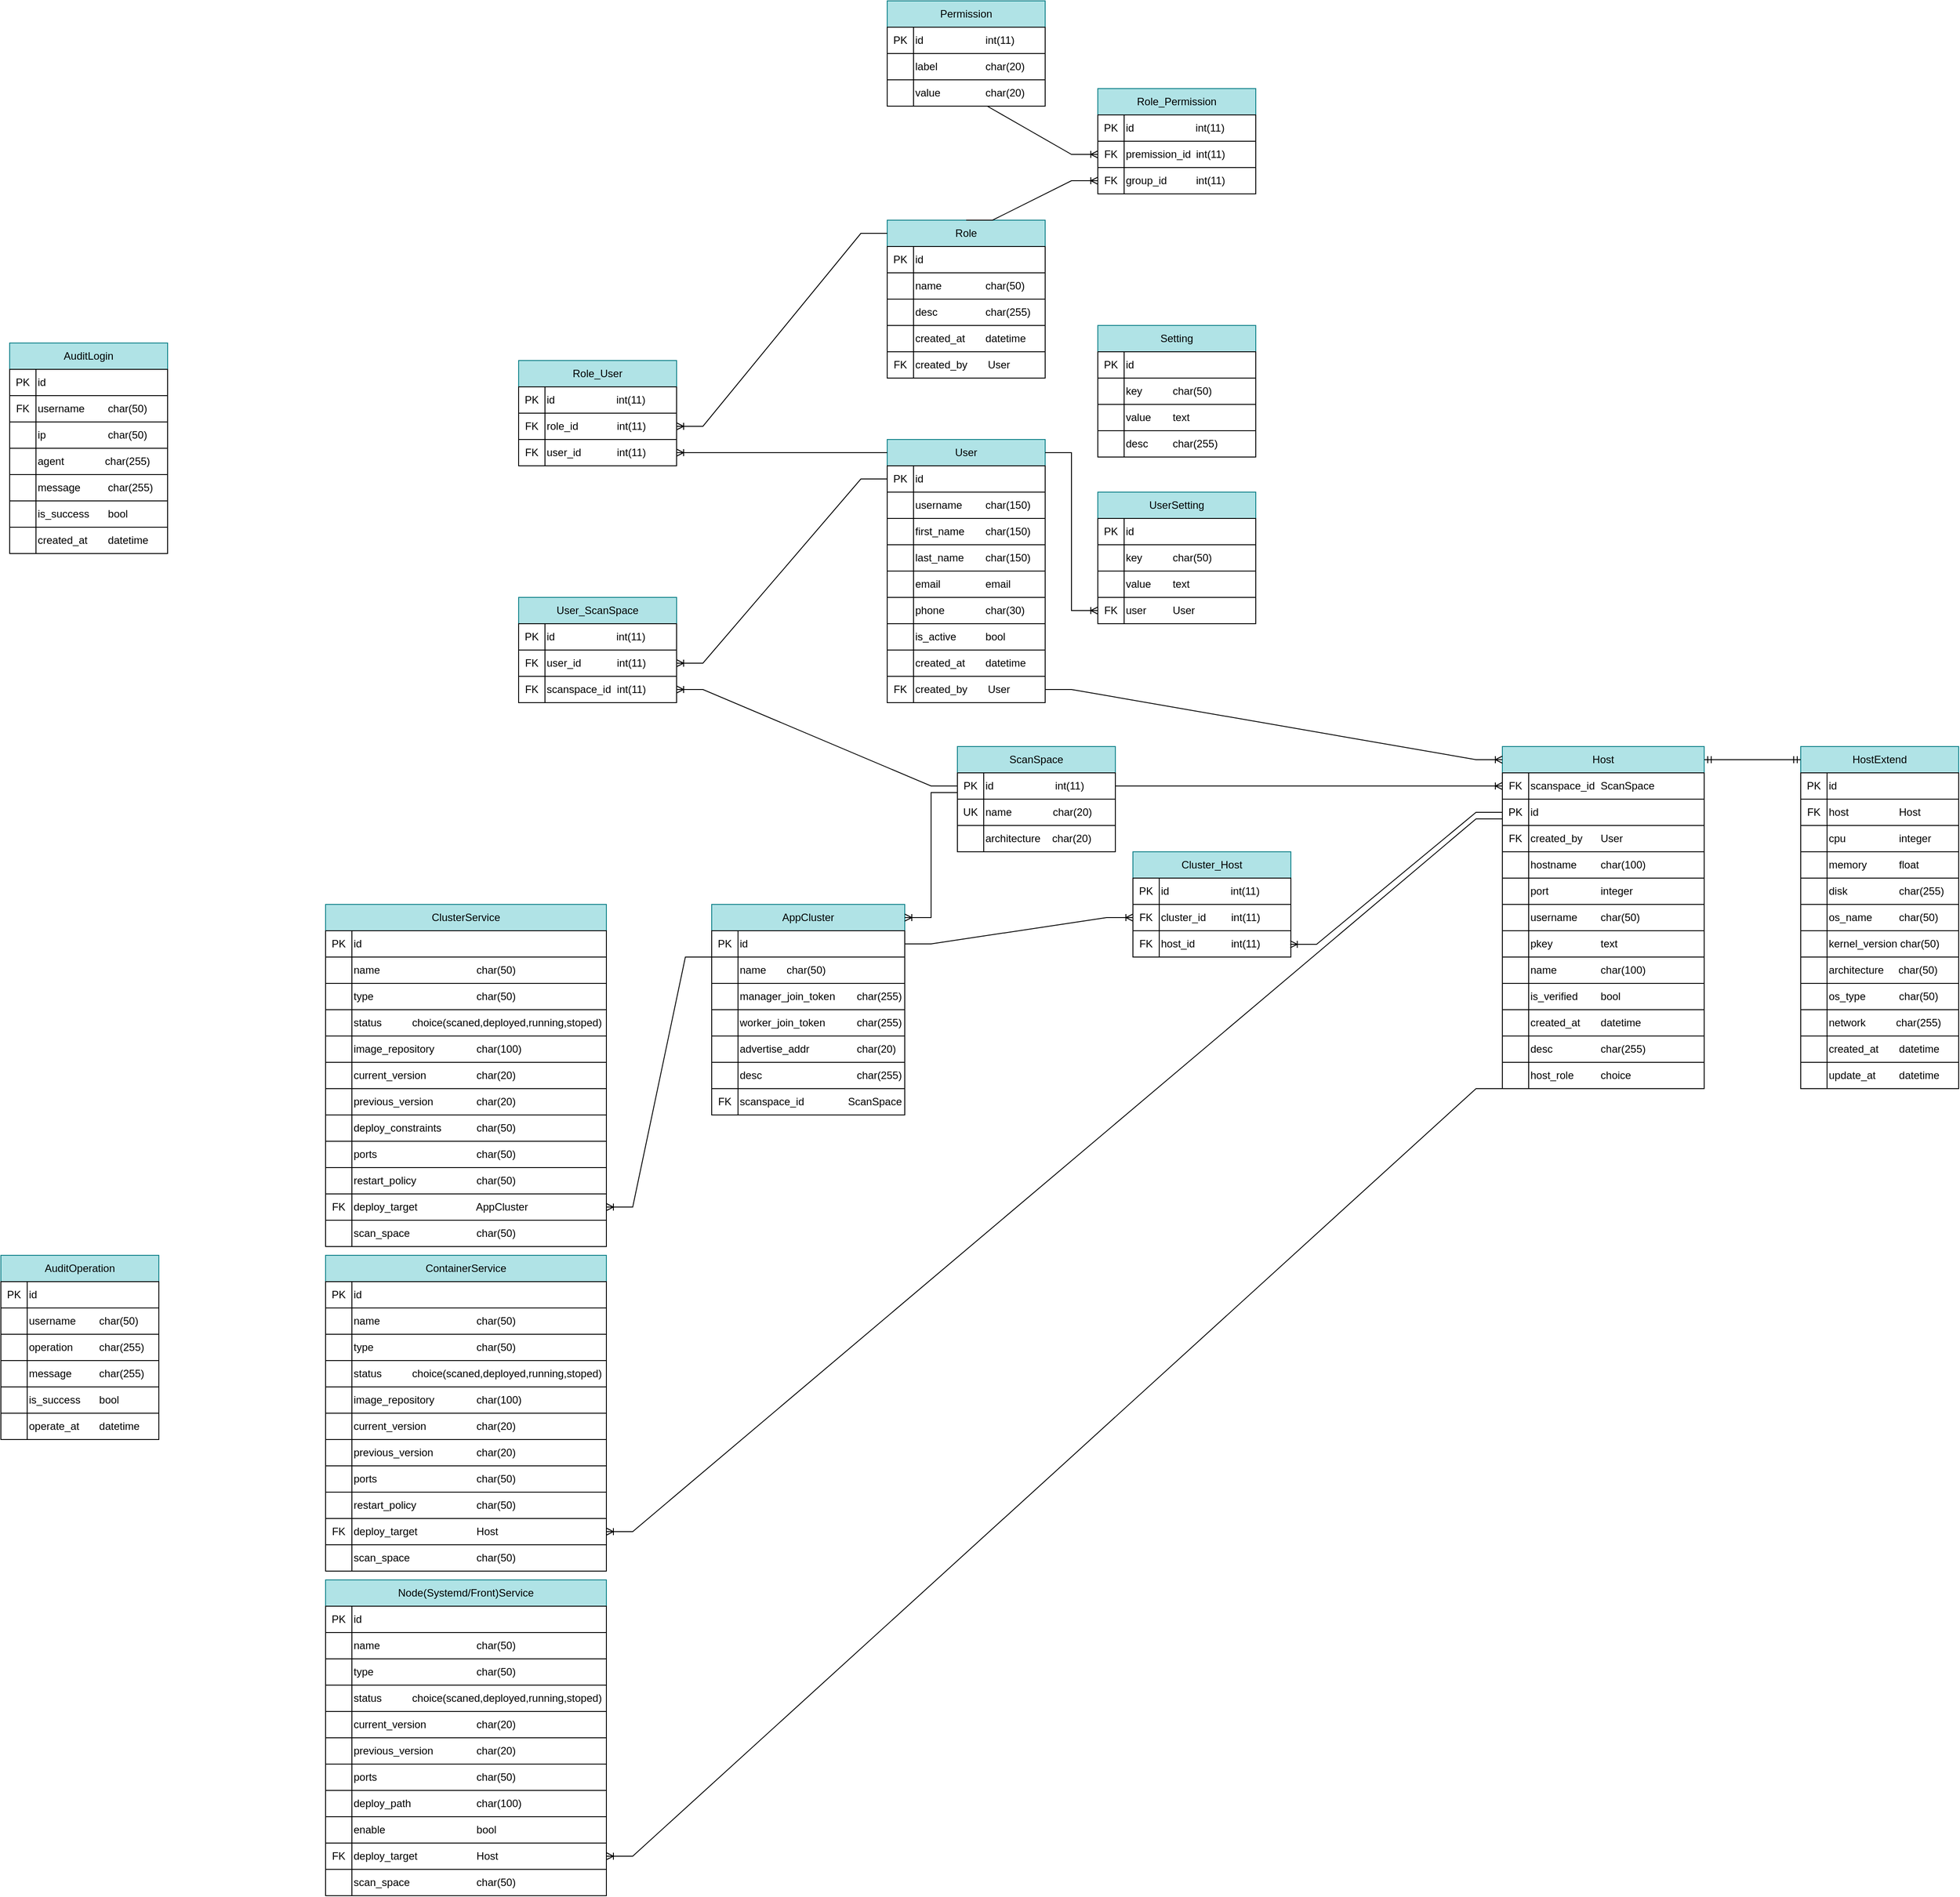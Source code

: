 <mxfile version="27.1.4">
  <diagram name="第 1 页" id="FtkYD6TFWRpVF152h-k8">
    <mxGraphModel dx="1346" dy="530" grid="1" gridSize="10" guides="1" tooltips="1" connect="1" arrows="1" fold="1" page="1" pageScale="1" pageWidth="827" pageHeight="1169" math="0" shadow="0">
      <root>
        <mxCell id="0" />
        <mxCell id="1" parent="0" />
        <mxCell id="84Ws_TcK_d0skPqPN5DL-33" value="" style="swimlane;startSize=0;" parent="1" vertex="1">
          <mxGeometry x="280" y="270" width="180" height="120" as="geometry" />
        </mxCell>
        <mxCell id="84Ws_TcK_d0skPqPN5DL-34" value="Permission" style="rounded=0;whiteSpace=wrap;html=1;fillColor=#b0e3e6;strokeColor=#0e8088;" parent="84Ws_TcK_d0skPqPN5DL-33" vertex="1">
          <mxGeometry width="180" height="30" as="geometry" />
        </mxCell>
        <mxCell id="84Ws_TcK_d0skPqPN5DL-35" value="PK" style="rounded=0;whiteSpace=wrap;html=1;" parent="84Ws_TcK_d0skPqPN5DL-33" vertex="1">
          <mxGeometry y="30" width="30" height="30" as="geometry" />
        </mxCell>
        <mxCell id="84Ws_TcK_d0skPqPN5DL-36" value="id&lt;span style=&quot;white-space: pre;&quot;&gt;&#x9;&lt;/span&gt;&lt;span style=&quot;white-space: pre;&quot;&gt;&#x9;&lt;/span&gt;&lt;span style=&quot;white-space: pre;&quot;&gt;&#x9;&lt;/span&gt;int(11)" style="rounded=0;whiteSpace=wrap;html=1;align=left;" parent="84Ws_TcK_d0skPqPN5DL-33" vertex="1">
          <mxGeometry x="30" y="30" width="150" height="30" as="geometry" />
        </mxCell>
        <mxCell id="84Ws_TcK_d0skPqPN5DL-37" value="" style="rounded=0;whiteSpace=wrap;html=1;" parent="84Ws_TcK_d0skPqPN5DL-33" vertex="1">
          <mxGeometry y="60" width="30" height="30" as="geometry" />
        </mxCell>
        <mxCell id="84Ws_TcK_d0skPqPN5DL-38" value="label&lt;span style=&quot;white-space: pre;&quot;&gt;&#x9;&lt;/span&gt;&lt;span style=&quot;white-space: pre;&quot;&gt;&#x9;&lt;/span&gt;char(20)" style="rounded=0;whiteSpace=wrap;html=1;align=left;" parent="84Ws_TcK_d0skPqPN5DL-33" vertex="1">
          <mxGeometry x="30" y="60" width="150" height="30" as="geometry" />
        </mxCell>
        <mxCell id="84Ws_TcK_d0skPqPN5DL-39" value="" style="rounded=0;whiteSpace=wrap;html=1;" parent="84Ws_TcK_d0skPqPN5DL-33" vertex="1">
          <mxGeometry y="90" width="30" height="30" as="geometry" />
        </mxCell>
        <mxCell id="84Ws_TcK_d0skPqPN5DL-40" value="value&lt;span style=&quot;white-space: pre;&quot;&gt;&#x9;&lt;/span&gt;&lt;span style=&quot;white-space: pre;&quot;&gt;&#x9;&lt;/span&gt;char(20)" style="rounded=0;whiteSpace=wrap;html=1;align=left;" parent="84Ws_TcK_d0skPqPN5DL-33" vertex="1">
          <mxGeometry x="30" y="90" width="150" height="30" as="geometry" />
        </mxCell>
        <mxCell id="84Ws_TcK_d0skPqPN5DL-41" value="" style="swimlane;startSize=0;" parent="1" vertex="1">
          <mxGeometry x="280" y="520" width="180" height="175" as="geometry" />
        </mxCell>
        <mxCell id="84Ws_TcK_d0skPqPN5DL-42" value="Role" style="rounded=0;whiteSpace=wrap;html=1;fillColor=#b0e3e6;strokeColor=#0e8088;" parent="84Ws_TcK_d0skPqPN5DL-41" vertex="1">
          <mxGeometry width="180" height="30" as="geometry" />
        </mxCell>
        <mxCell id="84Ws_TcK_d0skPqPN5DL-43" value="PK" style="rounded=0;whiteSpace=wrap;html=1;" parent="84Ws_TcK_d0skPqPN5DL-41" vertex="1">
          <mxGeometry y="30" width="30" height="30" as="geometry" />
        </mxCell>
        <mxCell id="84Ws_TcK_d0skPqPN5DL-44" value="id" style="rounded=0;whiteSpace=wrap;html=1;align=left;" parent="84Ws_TcK_d0skPqPN5DL-41" vertex="1">
          <mxGeometry x="30" y="30" width="150" height="30" as="geometry" />
        </mxCell>
        <mxCell id="84Ws_TcK_d0skPqPN5DL-45" value="" style="rounded=0;whiteSpace=wrap;html=1;" parent="84Ws_TcK_d0skPqPN5DL-41" vertex="1">
          <mxGeometry y="60" width="30" height="30" as="geometry" />
        </mxCell>
        <mxCell id="84Ws_TcK_d0skPqPN5DL-46" value="name&lt;span style=&quot;white-space: pre;&quot;&gt;&#x9;&lt;/span&gt;&lt;span style=&quot;white-space: pre;&quot;&gt;&#x9;&lt;/span&gt;char(50)" style="rounded=0;whiteSpace=wrap;html=1;align=left;" parent="84Ws_TcK_d0skPqPN5DL-41" vertex="1">
          <mxGeometry x="30" y="60" width="150" height="30" as="geometry" />
        </mxCell>
        <mxCell id="84Ws_TcK_d0skPqPN5DL-47" value="" style="rounded=0;whiteSpace=wrap;html=1;" parent="84Ws_TcK_d0skPqPN5DL-41" vertex="1">
          <mxGeometry y="90" width="30" height="30" as="geometry" />
        </mxCell>
        <mxCell id="84Ws_TcK_d0skPqPN5DL-48" value="desc&lt;span style=&quot;white-space: pre;&quot;&gt;&#x9;&lt;/span&gt;&lt;span style=&quot;white-space: pre;&quot;&gt;&#x9;&lt;/span&gt;char(255)" style="rounded=0;whiteSpace=wrap;html=1;align=left;" parent="84Ws_TcK_d0skPqPN5DL-41" vertex="1">
          <mxGeometry x="30" y="90" width="150" height="30" as="geometry" />
        </mxCell>
        <mxCell id="84Ws_TcK_d0skPqPN5DL-57" value="" style="rounded=0;whiteSpace=wrap;html=1;" parent="84Ws_TcK_d0skPqPN5DL-41" vertex="1">
          <mxGeometry y="120" width="30" height="30" as="geometry" />
        </mxCell>
        <mxCell id="84Ws_TcK_d0skPqPN5DL-58" value="created_at&amp;nbsp; &amp;nbsp; &amp;nbsp; &amp;nbsp;datetime" style="rounded=0;whiteSpace=wrap;html=1;align=left;" parent="84Ws_TcK_d0skPqPN5DL-41" vertex="1">
          <mxGeometry x="30" y="120" width="150" height="30" as="geometry" />
        </mxCell>
        <mxCell id="84Ws_TcK_d0skPqPN5DL-79" value="FK" style="rounded=0;whiteSpace=wrap;html=1;" parent="84Ws_TcK_d0skPqPN5DL-41" vertex="1">
          <mxGeometry y="150" width="30" height="30" as="geometry" />
        </mxCell>
        <mxCell id="84Ws_TcK_d0skPqPN5DL-80" value="created_by&amp;nbsp; &amp;nbsp; &amp;nbsp; &amp;nbsp;User" style="rounded=0;whiteSpace=wrap;html=1;align=left;" parent="84Ws_TcK_d0skPqPN5DL-41" vertex="1">
          <mxGeometry x="30" y="150" width="150" height="30" as="geometry" />
        </mxCell>
        <mxCell id="84Ws_TcK_d0skPqPN5DL-81" value="" style="swimlane;startSize=0;" parent="1" vertex="1">
          <mxGeometry x="520" y="370" width="180" height="120" as="geometry" />
        </mxCell>
        <mxCell id="84Ws_TcK_d0skPqPN5DL-82" value="Role_Permission" style="rounded=0;whiteSpace=wrap;html=1;fillColor=#b0e3e6;strokeColor=#0e8088;" parent="84Ws_TcK_d0skPqPN5DL-81" vertex="1">
          <mxGeometry width="180" height="30" as="geometry" />
        </mxCell>
        <mxCell id="84Ws_TcK_d0skPqPN5DL-83" value="PK" style="rounded=0;whiteSpace=wrap;html=1;" parent="84Ws_TcK_d0skPqPN5DL-81" vertex="1">
          <mxGeometry y="30" width="30" height="30" as="geometry" />
        </mxCell>
        <mxCell id="84Ws_TcK_d0skPqPN5DL-84" value="id&amp;nbsp; &amp;nbsp; &amp;nbsp; &amp;nbsp; &amp;nbsp; &amp;nbsp; &amp;nbsp; &amp;nbsp; &amp;nbsp; &amp;nbsp; &amp;nbsp;int(11)" style="rounded=0;whiteSpace=wrap;html=1;align=left;" parent="84Ws_TcK_d0skPqPN5DL-81" vertex="1">
          <mxGeometry x="30" y="30" width="150" height="30" as="geometry" />
        </mxCell>
        <mxCell id="84Ws_TcK_d0skPqPN5DL-85" value="FK" style="rounded=0;whiteSpace=wrap;html=1;" parent="84Ws_TcK_d0skPqPN5DL-81" vertex="1">
          <mxGeometry y="60" width="30" height="30" as="geometry" />
        </mxCell>
        <mxCell id="84Ws_TcK_d0skPqPN5DL-86" value="premission_id&lt;span style=&quot;white-space: pre;&quot;&gt;&#x9;&lt;/span&gt;int(11)" style="rounded=0;whiteSpace=wrap;html=1;align=left;" parent="84Ws_TcK_d0skPqPN5DL-81" vertex="1">
          <mxGeometry x="30" y="60" width="150" height="30" as="geometry" />
        </mxCell>
        <mxCell id="84Ws_TcK_d0skPqPN5DL-87" value="FK" style="rounded=0;whiteSpace=wrap;html=1;" parent="84Ws_TcK_d0skPqPN5DL-81" vertex="1">
          <mxGeometry y="90" width="30" height="30" as="geometry" />
        </mxCell>
        <mxCell id="84Ws_TcK_d0skPqPN5DL-88" value="group_id&lt;span style=&quot;white-space: pre;&quot;&gt;&#x9;&lt;/span&gt;&lt;span style=&quot;white-space: pre;&quot;&gt;&#x9;&lt;/span&gt;int(11)" style="rounded=0;whiteSpace=wrap;html=1;align=left;" parent="84Ws_TcK_d0skPqPN5DL-81" vertex="1">
          <mxGeometry x="30" y="90" width="150" height="30" as="geometry" />
        </mxCell>
        <mxCell id="84Ws_TcK_d0skPqPN5DL-89" value="" style="edgeStyle=entityRelationEdgeStyle;fontSize=12;html=1;endArrow=ERoneToMany;rounded=0;exitX=0.5;exitY=0;exitDx=0;exitDy=0;entryX=0;entryY=0.5;entryDx=0;entryDy=0;" parent="1" source="84Ws_TcK_d0skPqPN5DL-42" target="84Ws_TcK_d0skPqPN5DL-87" edge="1">
          <mxGeometry width="100" height="100" relative="1" as="geometry">
            <mxPoint x="490" y="670" as="sourcePoint" />
            <mxPoint x="590" y="570" as="targetPoint" />
            <Array as="points">
              <mxPoint x="380" y="500" />
              <mxPoint x="410" y="450" />
              <mxPoint x="380" y="470" />
              <mxPoint x="410" y="480" />
              <mxPoint x="420" y="480" />
              <mxPoint x="390" y="500" />
            </Array>
          </mxGeometry>
        </mxCell>
        <mxCell id="84Ws_TcK_d0skPqPN5DL-90" value="" style="edgeStyle=entityRelationEdgeStyle;fontSize=12;html=1;endArrow=ERoneToMany;rounded=0;entryX=0;entryY=0.5;entryDx=0;entryDy=0;" parent="1" target="84Ws_TcK_d0skPqPN5DL-85" edge="1">
          <mxGeometry width="100" height="100" relative="1" as="geometry">
            <mxPoint x="364" y="390" as="sourcePoint" />
            <mxPoint x="540" y="490" as="targetPoint" />
          </mxGeometry>
        </mxCell>
        <mxCell id="84Ws_TcK_d0skPqPN5DL-91" value="" style="swimlane;startSize=0;" parent="1" vertex="1">
          <mxGeometry x="520" y="640" width="180" height="150" as="geometry" />
        </mxCell>
        <mxCell id="84Ws_TcK_d0skPqPN5DL-92" value="Setting" style="rounded=0;whiteSpace=wrap;html=1;fillColor=#b0e3e6;strokeColor=#0e8088;" parent="84Ws_TcK_d0skPqPN5DL-91" vertex="1">
          <mxGeometry width="180" height="30" as="geometry" />
        </mxCell>
        <mxCell id="84Ws_TcK_d0skPqPN5DL-93" value="PK" style="rounded=0;whiteSpace=wrap;html=1;" parent="84Ws_TcK_d0skPqPN5DL-91" vertex="1">
          <mxGeometry y="30" width="30" height="30" as="geometry" />
        </mxCell>
        <mxCell id="84Ws_TcK_d0skPqPN5DL-94" value="id" style="rounded=0;whiteSpace=wrap;html=1;align=left;" parent="84Ws_TcK_d0skPqPN5DL-91" vertex="1">
          <mxGeometry x="30" y="30" width="150" height="30" as="geometry" />
        </mxCell>
        <mxCell id="84Ws_TcK_d0skPqPN5DL-95" value="" style="rounded=0;whiteSpace=wrap;html=1;" parent="84Ws_TcK_d0skPqPN5DL-91" vertex="1">
          <mxGeometry y="60" width="30" height="30" as="geometry" />
        </mxCell>
        <mxCell id="84Ws_TcK_d0skPqPN5DL-96" value="key&lt;span style=&quot;white-space: pre;&quot;&gt;&#x9;&lt;/span&gt;&lt;span style=&quot;white-space: pre;&quot;&gt;&#x9;&lt;/span&gt;char(50)" style="rounded=0;whiteSpace=wrap;html=1;align=left;" parent="84Ws_TcK_d0skPqPN5DL-91" vertex="1">
          <mxGeometry x="30" y="60" width="150" height="30" as="geometry" />
        </mxCell>
        <mxCell id="84Ws_TcK_d0skPqPN5DL-97" value="" style="rounded=0;whiteSpace=wrap;html=1;" parent="84Ws_TcK_d0skPqPN5DL-91" vertex="1">
          <mxGeometry y="90" width="30" height="30" as="geometry" />
        </mxCell>
        <mxCell id="84Ws_TcK_d0skPqPN5DL-98" value="value&lt;span style=&quot;white-space: pre;&quot;&gt;&#x9;&lt;/span&gt;text" style="rounded=0;whiteSpace=wrap;html=1;align=left;" parent="84Ws_TcK_d0skPqPN5DL-91" vertex="1">
          <mxGeometry x="30" y="90" width="150" height="30" as="geometry" />
        </mxCell>
        <mxCell id="84Ws_TcK_d0skPqPN5DL-99" value="" style="rounded=0;whiteSpace=wrap;html=1;" parent="84Ws_TcK_d0skPqPN5DL-91" vertex="1">
          <mxGeometry y="120" width="30" height="30" as="geometry" />
        </mxCell>
        <mxCell id="84Ws_TcK_d0skPqPN5DL-100" value="desc&lt;span style=&quot;white-space: pre;&quot;&gt;&#x9;&lt;/span&gt;char(255)" style="rounded=0;whiteSpace=wrap;html=1;align=left;" parent="84Ws_TcK_d0skPqPN5DL-91" vertex="1">
          <mxGeometry x="30" y="120" width="150" height="30" as="geometry" />
        </mxCell>
        <mxCell id="84Ws_TcK_d0skPqPN5DL-103" value="" style="swimlane;startSize=0;" parent="1" vertex="1">
          <mxGeometry x="520" y="830" width="180" height="150" as="geometry" />
        </mxCell>
        <mxCell id="84Ws_TcK_d0skPqPN5DL-104" value="UserSetting" style="rounded=0;whiteSpace=wrap;html=1;fillColor=#b0e3e6;strokeColor=#0e8088;" parent="84Ws_TcK_d0skPqPN5DL-103" vertex="1">
          <mxGeometry width="180" height="30" as="geometry" />
        </mxCell>
        <mxCell id="84Ws_TcK_d0skPqPN5DL-105" value="PK" style="rounded=0;whiteSpace=wrap;html=1;" parent="84Ws_TcK_d0skPqPN5DL-103" vertex="1">
          <mxGeometry y="30" width="30" height="30" as="geometry" />
        </mxCell>
        <mxCell id="84Ws_TcK_d0skPqPN5DL-106" value="id" style="rounded=0;whiteSpace=wrap;html=1;align=left;" parent="84Ws_TcK_d0skPqPN5DL-103" vertex="1">
          <mxGeometry x="30" y="30" width="150" height="30" as="geometry" />
        </mxCell>
        <mxCell id="84Ws_TcK_d0skPqPN5DL-107" value="" style="rounded=0;whiteSpace=wrap;html=1;" parent="84Ws_TcK_d0skPqPN5DL-103" vertex="1">
          <mxGeometry y="60" width="30" height="30" as="geometry" />
        </mxCell>
        <mxCell id="84Ws_TcK_d0skPqPN5DL-108" value="key&lt;span style=&quot;white-space: pre;&quot;&gt;&#x9;&lt;/span&gt;&lt;span style=&quot;white-space: pre;&quot;&gt;&#x9;&lt;/span&gt;char(50)" style="rounded=0;whiteSpace=wrap;html=1;align=left;" parent="84Ws_TcK_d0skPqPN5DL-103" vertex="1">
          <mxGeometry x="30" y="60" width="150" height="30" as="geometry" />
        </mxCell>
        <mxCell id="84Ws_TcK_d0skPqPN5DL-109" value="" style="rounded=0;whiteSpace=wrap;html=1;" parent="84Ws_TcK_d0skPqPN5DL-103" vertex="1">
          <mxGeometry y="90" width="30" height="30" as="geometry" />
        </mxCell>
        <mxCell id="84Ws_TcK_d0skPqPN5DL-110" value="value&lt;span style=&quot;white-space: pre;&quot;&gt;&#x9;&lt;/span&gt;text" style="rounded=0;whiteSpace=wrap;html=1;align=left;" parent="84Ws_TcK_d0skPqPN5DL-103" vertex="1">
          <mxGeometry x="30" y="90" width="150" height="30" as="geometry" />
        </mxCell>
        <mxCell id="84Ws_TcK_d0skPqPN5DL-111" value="FK" style="rounded=0;whiteSpace=wrap;html=1;" parent="84Ws_TcK_d0skPqPN5DL-103" vertex="1">
          <mxGeometry y="120" width="30" height="30" as="geometry" />
        </mxCell>
        <mxCell id="84Ws_TcK_d0skPqPN5DL-112" value="user&lt;span style=&quot;white-space: pre;&quot;&gt;&#x9;&lt;/span&gt;&lt;span style=&quot;white-space: pre;&quot;&gt;&#x9;&lt;/span&gt;User" style="rounded=0;whiteSpace=wrap;html=1;align=left;" parent="84Ws_TcK_d0skPqPN5DL-103" vertex="1">
          <mxGeometry x="30" y="120" width="150" height="30" as="geometry" />
        </mxCell>
        <mxCell id="84Ws_TcK_d0skPqPN5DL-113" value="" style="swimlane;startSize=0;" parent="1" vertex="1">
          <mxGeometry x="280" y="770" width="180" height="300" as="geometry" />
        </mxCell>
        <mxCell id="84Ws_TcK_d0skPqPN5DL-114" value="User" style="rounded=0;whiteSpace=wrap;html=1;fillColor=#b0e3e6;strokeColor=#0e8088;" parent="84Ws_TcK_d0skPqPN5DL-113" vertex="1">
          <mxGeometry width="180" height="30" as="geometry" />
        </mxCell>
        <mxCell id="84Ws_TcK_d0skPqPN5DL-115" value="PK" style="rounded=0;whiteSpace=wrap;html=1;" parent="84Ws_TcK_d0skPqPN5DL-113" vertex="1">
          <mxGeometry y="30" width="30" height="30" as="geometry" />
        </mxCell>
        <mxCell id="84Ws_TcK_d0skPqPN5DL-116" value="id" style="rounded=0;whiteSpace=wrap;html=1;align=left;" parent="84Ws_TcK_d0skPqPN5DL-113" vertex="1">
          <mxGeometry x="30" y="30" width="150" height="30" as="geometry" />
        </mxCell>
        <mxCell id="84Ws_TcK_d0skPqPN5DL-117" value="" style="rounded=0;whiteSpace=wrap;html=1;" parent="84Ws_TcK_d0skPqPN5DL-113" vertex="1">
          <mxGeometry y="60" width="30" height="30" as="geometry" />
        </mxCell>
        <mxCell id="84Ws_TcK_d0skPqPN5DL-118" value="username&lt;span style=&quot;white-space: pre;&quot;&gt;&#x9;&lt;/span&gt;char(150)" style="rounded=0;whiteSpace=wrap;html=1;align=left;" parent="84Ws_TcK_d0skPqPN5DL-113" vertex="1">
          <mxGeometry x="30" y="60" width="150" height="30" as="geometry" />
        </mxCell>
        <mxCell id="84Ws_TcK_d0skPqPN5DL-119" value="" style="rounded=0;whiteSpace=wrap;html=1;" parent="84Ws_TcK_d0skPqPN5DL-113" vertex="1">
          <mxGeometry y="90" width="30" height="30" as="geometry" />
        </mxCell>
        <mxCell id="84Ws_TcK_d0skPqPN5DL-120" value="first_name&lt;span style=&quot;white-space: pre;&quot;&gt;&#x9;&lt;/span&gt;char(150)" style="rounded=0;whiteSpace=wrap;html=1;align=left;" parent="84Ws_TcK_d0skPqPN5DL-113" vertex="1">
          <mxGeometry x="30" y="90" width="150" height="30" as="geometry" />
        </mxCell>
        <mxCell id="84Ws_TcK_d0skPqPN5DL-121" value="" style="rounded=0;whiteSpace=wrap;html=1;" parent="84Ws_TcK_d0skPqPN5DL-113" vertex="1">
          <mxGeometry y="120" width="30" height="30" as="geometry" />
        </mxCell>
        <mxCell id="84Ws_TcK_d0skPqPN5DL-122" value="last_name&lt;span style=&quot;white-space: pre;&quot;&gt;&#x9;&lt;/span&gt;char(150)" style="rounded=0;whiteSpace=wrap;html=1;align=left;" parent="84Ws_TcK_d0skPqPN5DL-113" vertex="1">
          <mxGeometry x="30" y="120" width="150" height="30" as="geometry" />
        </mxCell>
        <mxCell id="84Ws_TcK_d0skPqPN5DL-123" value="" style="rounded=0;whiteSpace=wrap;html=1;" parent="84Ws_TcK_d0skPqPN5DL-113" vertex="1">
          <mxGeometry y="150" width="30" height="30" as="geometry" />
        </mxCell>
        <mxCell id="84Ws_TcK_d0skPqPN5DL-124" value="email&lt;span style=&quot;white-space: pre;&quot;&gt;&#x9;&lt;span style=&quot;white-space: pre;&quot;&gt;&#x9;&lt;/span&gt;e&lt;/span&gt;mail" style="rounded=0;whiteSpace=wrap;html=1;align=left;" parent="84Ws_TcK_d0skPqPN5DL-113" vertex="1">
          <mxGeometry x="30" y="150" width="150" height="30" as="geometry" />
        </mxCell>
        <mxCell id="84Ws_TcK_d0skPqPN5DL-125" value="" style="rounded=0;whiteSpace=wrap;html=1;" parent="84Ws_TcK_d0skPqPN5DL-113" vertex="1">
          <mxGeometry y="210" width="30" height="30" as="geometry" />
        </mxCell>
        <mxCell id="84Ws_TcK_d0skPqPN5DL-126" value="is_active&lt;span style=&quot;white-space: pre;&quot;&gt;&#x9;&lt;/span&gt;&lt;span style=&quot;white-space: pre;&quot;&gt;&#x9;&lt;/span&gt;bool" style="rounded=0;whiteSpace=wrap;html=1;align=left;" parent="84Ws_TcK_d0skPqPN5DL-113" vertex="1">
          <mxGeometry x="30" y="210" width="150" height="30" as="geometry" />
        </mxCell>
        <mxCell id="84Ws_TcK_d0skPqPN5DL-129" value="" style="rounded=0;whiteSpace=wrap;html=1;" parent="84Ws_TcK_d0skPqPN5DL-113" vertex="1">
          <mxGeometry y="180" width="30" height="30" as="geometry" />
        </mxCell>
        <mxCell id="84Ws_TcK_d0skPqPN5DL-130" value="phone&lt;span style=&quot;white-space: pre;&quot;&gt;&#x9;&lt;/span&gt;&lt;span style=&quot;white-space: pre;&quot;&gt;&#x9;&lt;/span&gt;char(30)" style="rounded=0;whiteSpace=wrap;html=1;align=left;" parent="84Ws_TcK_d0skPqPN5DL-113" vertex="1">
          <mxGeometry x="30" y="180" width="150" height="30" as="geometry" />
        </mxCell>
        <mxCell id="84Ws_TcK_d0skPqPN5DL-141" value="" style="rounded=0;whiteSpace=wrap;html=1;" parent="84Ws_TcK_d0skPqPN5DL-113" vertex="1">
          <mxGeometry y="240" width="30" height="30" as="geometry" />
        </mxCell>
        <mxCell id="84Ws_TcK_d0skPqPN5DL-142" value="created_at&amp;nbsp; &amp;nbsp; &amp;nbsp; &amp;nbsp;datetime" style="rounded=0;whiteSpace=wrap;html=1;align=left;" parent="84Ws_TcK_d0skPqPN5DL-113" vertex="1">
          <mxGeometry x="30" y="240" width="150" height="30" as="geometry" />
        </mxCell>
        <mxCell id="84Ws_TcK_d0skPqPN5DL-143" value="FK" style="rounded=0;whiteSpace=wrap;html=1;" parent="84Ws_TcK_d0skPqPN5DL-113" vertex="1">
          <mxGeometry y="270" width="30" height="30" as="geometry" />
        </mxCell>
        <mxCell id="84Ws_TcK_d0skPqPN5DL-144" value="created_by&amp;nbsp; &amp;nbsp; &amp;nbsp; &amp;nbsp;User" style="rounded=0;whiteSpace=wrap;html=1;align=left;" parent="84Ws_TcK_d0skPqPN5DL-113" vertex="1">
          <mxGeometry x="30" y="270" width="150" height="30" as="geometry" />
        </mxCell>
        <mxCell id="84Ws_TcK_d0skPqPN5DL-131" value="" style="edgeStyle=entityRelationEdgeStyle;fontSize=12;html=1;endArrow=ERoneToMany;rounded=0;entryX=1;entryY=0.5;entryDx=0;entryDy=0;exitX=0;exitY=0.5;exitDx=0;exitDy=0;" parent="1" source="84Ws_TcK_d0skPqPN5DL-114" target="84Ws_TcK_d0skPqPN5DL-139" edge="1">
          <mxGeometry width="100" height="100" relative="1" as="geometry">
            <mxPoint x="240" y="1120" as="sourcePoint" />
            <mxPoint x="120" y="1070" as="targetPoint" />
            <Array as="points">
              <mxPoint x="190" y="750" />
              <mxPoint x="230" y="770" />
              <mxPoint x="250" y="770" />
              <mxPoint x="250" y="780" />
              <mxPoint x="250" y="850" />
              <mxPoint x="190" y="880" />
              <mxPoint x="200" y="910" />
              <mxPoint x="230" y="900" />
              <mxPoint x="250" y="870" />
              <mxPoint x="180" y="680" />
              <mxPoint x="240" y="860" />
              <mxPoint x="230" y="780" />
              <mxPoint x="240" y="780" />
              <mxPoint x="190" y="850" />
            </Array>
          </mxGeometry>
        </mxCell>
        <mxCell id="84Ws_TcK_d0skPqPN5DL-132" value="" style="swimlane;startSize=0;" parent="1" vertex="1">
          <mxGeometry x="-140" y="680" width="180" height="120" as="geometry" />
        </mxCell>
        <mxCell id="84Ws_TcK_d0skPqPN5DL-133" value="Role_User" style="rounded=0;whiteSpace=wrap;html=1;fillColor=#b0e3e6;strokeColor=#0e8088;" parent="84Ws_TcK_d0skPqPN5DL-132" vertex="1">
          <mxGeometry width="180" height="30" as="geometry" />
        </mxCell>
        <mxCell id="84Ws_TcK_d0skPqPN5DL-134" value="PK" style="rounded=0;whiteSpace=wrap;html=1;" parent="84Ws_TcK_d0skPqPN5DL-132" vertex="1">
          <mxGeometry y="30" width="30" height="30" as="geometry" />
        </mxCell>
        <mxCell id="84Ws_TcK_d0skPqPN5DL-135" value="id&amp;nbsp; &amp;nbsp; &amp;nbsp; &amp;nbsp; &amp;nbsp; &amp;nbsp; &amp;nbsp; &amp;nbsp; &amp;nbsp; &amp;nbsp; &amp;nbsp;int(11)" style="rounded=0;whiteSpace=wrap;html=1;align=left;" parent="84Ws_TcK_d0skPqPN5DL-132" vertex="1">
          <mxGeometry x="30" y="30" width="150" height="30" as="geometry" />
        </mxCell>
        <mxCell id="84Ws_TcK_d0skPqPN5DL-136" value="FK" style="rounded=0;whiteSpace=wrap;html=1;" parent="84Ws_TcK_d0skPqPN5DL-132" vertex="1">
          <mxGeometry y="60" width="30" height="30" as="geometry" />
        </mxCell>
        <mxCell id="84Ws_TcK_d0skPqPN5DL-137" value="role_id&lt;span style=&quot;white-space: pre;&quot;&gt;&#x9;&lt;span style=&quot;white-space: pre;&quot;&gt;&#x9;&lt;/span&gt;&lt;/span&gt;int(11)" style="rounded=0;whiteSpace=wrap;html=1;align=left;" parent="84Ws_TcK_d0skPqPN5DL-132" vertex="1">
          <mxGeometry x="30" y="60" width="150" height="30" as="geometry" />
        </mxCell>
        <mxCell id="84Ws_TcK_d0skPqPN5DL-138" value="FK" style="rounded=0;whiteSpace=wrap;html=1;" parent="84Ws_TcK_d0skPqPN5DL-132" vertex="1">
          <mxGeometry y="90" width="30" height="30" as="geometry" />
        </mxCell>
        <mxCell id="84Ws_TcK_d0skPqPN5DL-139" value="user_id&lt;span style=&quot;white-space: pre;&quot;&gt;&#x9;&lt;/span&gt;&lt;span style=&quot;white-space: pre;&quot;&gt;&#x9;&lt;/span&gt;int(11)" style="rounded=0;whiteSpace=wrap;html=1;align=left;" parent="84Ws_TcK_d0skPqPN5DL-132" vertex="1">
          <mxGeometry x="30" y="90" width="150" height="30" as="geometry" />
        </mxCell>
        <mxCell id="84Ws_TcK_d0skPqPN5DL-140" value="" style="edgeStyle=entityRelationEdgeStyle;fontSize=12;html=1;endArrow=ERoneToMany;rounded=0;exitX=0;exitY=0.5;exitDx=0;exitDy=0;entryX=1;entryY=0.5;entryDx=0;entryDy=0;" parent="1" source="84Ws_TcK_d0skPqPN5DL-42" target="84Ws_TcK_d0skPqPN5DL-137" edge="1">
          <mxGeometry width="100" height="100" relative="1" as="geometry">
            <mxPoint x="250" y="880" as="sourcePoint" />
            <mxPoint x="350" y="780" as="targetPoint" />
            <Array as="points">
              <mxPoint x="240" y="535" />
            </Array>
          </mxGeometry>
        </mxCell>
        <mxCell id="84Ws_TcK_d0skPqPN5DL-145" value="" style="edgeStyle=entityRelationEdgeStyle;fontSize=12;html=1;endArrow=ERoneToMany;rounded=0;entryX=0;entryY=0.5;entryDx=0;entryDy=0;exitX=1;exitY=0.5;exitDx=0;exitDy=0;" parent="1" source="84Ws_TcK_d0skPqPN5DL-114" target="84Ws_TcK_d0skPqPN5DL-111" edge="1">
          <mxGeometry width="100" height="100" relative="1" as="geometry">
            <mxPoint x="290" y="880" as="sourcePoint" />
            <mxPoint x="390" y="780" as="targetPoint" />
            <Array as="points">
              <mxPoint x="500" y="920" />
              <mxPoint x="480" y="830" />
              <mxPoint x="490" y="920" />
            </Array>
          </mxGeometry>
        </mxCell>
        <mxCell id="84Ws_TcK_d0skPqPN5DL-146" value="" style="swimlane;startSize=0;" parent="1" vertex="1">
          <mxGeometry x="-720" y="660" width="180" height="240" as="geometry" />
        </mxCell>
        <mxCell id="84Ws_TcK_d0skPqPN5DL-147" value="AuditLogin" style="rounded=0;whiteSpace=wrap;html=1;fillColor=#b0e3e6;strokeColor=#0e8088;" parent="84Ws_TcK_d0skPqPN5DL-146" vertex="1">
          <mxGeometry width="180" height="30" as="geometry" />
        </mxCell>
        <mxCell id="84Ws_TcK_d0skPqPN5DL-148" value="PK" style="rounded=0;whiteSpace=wrap;html=1;" parent="84Ws_TcK_d0skPqPN5DL-146" vertex="1">
          <mxGeometry y="30" width="30" height="30" as="geometry" />
        </mxCell>
        <mxCell id="84Ws_TcK_d0skPqPN5DL-149" value="id" style="rounded=0;whiteSpace=wrap;html=1;align=left;" parent="84Ws_TcK_d0skPqPN5DL-146" vertex="1">
          <mxGeometry x="30" y="30" width="150" height="30" as="geometry" />
        </mxCell>
        <mxCell id="84Ws_TcK_d0skPqPN5DL-150" value="FK" style="rounded=0;whiteSpace=wrap;html=1;" parent="84Ws_TcK_d0skPqPN5DL-146" vertex="1">
          <mxGeometry y="60" width="30" height="30" as="geometry" />
        </mxCell>
        <mxCell id="84Ws_TcK_d0skPqPN5DL-151" value="username&lt;span style=&quot;white-space: pre;&quot;&gt;&#x9;&lt;/span&gt;char(50)" style="rounded=0;whiteSpace=wrap;html=1;align=left;" parent="84Ws_TcK_d0skPqPN5DL-146" vertex="1">
          <mxGeometry x="30" y="60" width="150" height="30" as="geometry" />
        </mxCell>
        <mxCell id="84Ws_TcK_d0skPqPN5DL-152" value="" style="rounded=0;whiteSpace=wrap;html=1;" parent="84Ws_TcK_d0skPqPN5DL-146" vertex="1">
          <mxGeometry y="90" width="30" height="30" as="geometry" />
        </mxCell>
        <mxCell id="84Ws_TcK_d0skPqPN5DL-153" value="ip&lt;span style=&quot;white-space: pre;&quot;&gt;&#x9;&lt;/span&gt;&lt;span style=&quot;white-space: pre;&quot;&gt;&#x9;&lt;/span&gt;&lt;span style=&quot;white-space: pre;&quot;&gt;&#x9;&lt;/span&gt;char(50)" style="rounded=0;whiteSpace=wrap;html=1;align=left;" parent="84Ws_TcK_d0skPqPN5DL-146" vertex="1">
          <mxGeometry x="30" y="90" width="150" height="30" as="geometry" />
        </mxCell>
        <mxCell id="84Ws_TcK_d0skPqPN5DL-154" value="" style="rounded=0;whiteSpace=wrap;html=1;" parent="84Ws_TcK_d0skPqPN5DL-146" vertex="1">
          <mxGeometry y="120" width="30" height="30" as="geometry" />
        </mxCell>
        <mxCell id="84Ws_TcK_d0skPqPN5DL-155" value="agent&lt;span style=&quot;white-space: pre;&quot;&gt;&#x9;&lt;/span&gt;&amp;nbsp; &amp;nbsp; &amp;nbsp; &amp;nbsp;char(255)" style="rounded=0;whiteSpace=wrap;html=1;align=left;" parent="84Ws_TcK_d0skPqPN5DL-146" vertex="1">
          <mxGeometry x="30" y="120" width="150" height="30" as="geometry" />
        </mxCell>
        <mxCell id="84Ws_TcK_d0skPqPN5DL-156" value="" style="rounded=0;whiteSpace=wrap;html=1;" parent="84Ws_TcK_d0skPqPN5DL-146" vertex="1">
          <mxGeometry y="150" width="30" height="30" as="geometry" />
        </mxCell>
        <mxCell id="84Ws_TcK_d0skPqPN5DL-157" value="message&lt;span style=&quot;white-space: pre;&quot;&gt;&#x9;&lt;/span&gt;&lt;span style=&quot;white-space: pre;&quot;&gt;&#x9;&lt;/span&gt;char(255)" style="rounded=0;whiteSpace=wrap;html=1;align=left;" parent="84Ws_TcK_d0skPqPN5DL-146" vertex="1">
          <mxGeometry x="30" y="150" width="150" height="30" as="geometry" />
        </mxCell>
        <mxCell id="84Ws_TcK_d0skPqPN5DL-158" value="" style="rounded=0;whiteSpace=wrap;html=1;" parent="84Ws_TcK_d0skPqPN5DL-146" vertex="1">
          <mxGeometry y="180" width="30" height="30" as="geometry" />
        </mxCell>
        <mxCell id="84Ws_TcK_d0skPqPN5DL-159" value="is_success&lt;span style=&quot;white-space: pre;&quot;&gt;&#x9;&lt;/span&gt;bool" style="rounded=0;whiteSpace=wrap;html=1;align=left;" parent="84Ws_TcK_d0skPqPN5DL-146" vertex="1">
          <mxGeometry x="30" y="180" width="150" height="30" as="geometry" />
        </mxCell>
        <mxCell id="84Ws_TcK_d0skPqPN5DL-160" value="" style="rounded=0;whiteSpace=wrap;html=1;" parent="84Ws_TcK_d0skPqPN5DL-146" vertex="1">
          <mxGeometry y="210" width="30" height="30" as="geometry" />
        </mxCell>
        <mxCell id="84Ws_TcK_d0skPqPN5DL-161" value="created_at&lt;span style=&quot;white-space: pre;&quot;&gt;&#x9;&lt;/span&gt;datetime" style="rounded=0;whiteSpace=wrap;html=1;align=left;" parent="84Ws_TcK_d0skPqPN5DL-146" vertex="1">
          <mxGeometry x="30" y="210" width="150" height="30" as="geometry" />
        </mxCell>
        <mxCell id="84Ws_TcK_d0skPqPN5DL-162" value="" style="swimlane;startSize=0;" parent="1" vertex="1">
          <mxGeometry x="-730" y="1700" width="180" height="210" as="geometry" />
        </mxCell>
        <mxCell id="84Ws_TcK_d0skPqPN5DL-163" value="AuditOperation" style="rounded=0;whiteSpace=wrap;html=1;fillColor=#b0e3e6;strokeColor=#0e8088;" parent="84Ws_TcK_d0skPqPN5DL-162" vertex="1">
          <mxGeometry width="180" height="30" as="geometry" />
        </mxCell>
        <mxCell id="84Ws_TcK_d0skPqPN5DL-164" value="PK" style="rounded=0;whiteSpace=wrap;html=1;" parent="84Ws_TcK_d0skPqPN5DL-162" vertex="1">
          <mxGeometry y="30" width="30" height="30" as="geometry" />
        </mxCell>
        <mxCell id="84Ws_TcK_d0skPqPN5DL-165" value="id" style="rounded=0;whiteSpace=wrap;html=1;align=left;" parent="84Ws_TcK_d0skPqPN5DL-162" vertex="1">
          <mxGeometry x="30" y="30" width="150" height="30" as="geometry" />
        </mxCell>
        <mxCell id="84Ws_TcK_d0skPqPN5DL-166" value="" style="rounded=0;whiteSpace=wrap;html=1;" parent="84Ws_TcK_d0skPqPN5DL-162" vertex="1">
          <mxGeometry y="60" width="30" height="30" as="geometry" />
        </mxCell>
        <mxCell id="84Ws_TcK_d0skPqPN5DL-167" value="username&lt;span style=&quot;white-space: pre;&quot;&gt;&#x9;&lt;/span&gt;char(50)" style="rounded=0;whiteSpace=wrap;html=1;align=left;" parent="84Ws_TcK_d0skPqPN5DL-162" vertex="1">
          <mxGeometry x="30" y="60" width="150" height="30" as="geometry" />
        </mxCell>
        <mxCell id="84Ws_TcK_d0skPqPN5DL-168" value="" style="rounded=0;whiteSpace=wrap;html=1;" parent="84Ws_TcK_d0skPqPN5DL-162" vertex="1">
          <mxGeometry y="90" width="30" height="30" as="geometry" />
        </mxCell>
        <mxCell id="84Ws_TcK_d0skPqPN5DL-169" value="operation&lt;span style=&quot;white-space: pre;&quot;&gt;&#x9;&lt;/span&gt;&lt;span style=&quot;white-space: pre;&quot;&gt;&#x9;&lt;/span&gt;char(255)" style="rounded=0;whiteSpace=wrap;html=1;align=left;" parent="84Ws_TcK_d0skPqPN5DL-162" vertex="1">
          <mxGeometry x="30" y="90" width="150" height="30" as="geometry" />
        </mxCell>
        <mxCell id="84Ws_TcK_d0skPqPN5DL-172" value="" style="rounded=0;whiteSpace=wrap;html=1;" parent="84Ws_TcK_d0skPqPN5DL-162" vertex="1">
          <mxGeometry y="120" width="30" height="30" as="geometry" />
        </mxCell>
        <mxCell id="84Ws_TcK_d0skPqPN5DL-173" value="message&lt;span style=&quot;white-space: pre;&quot;&gt;&#x9;&lt;/span&gt;&lt;span style=&quot;white-space: pre;&quot;&gt;&#x9;&lt;/span&gt;char(255)" style="rounded=0;whiteSpace=wrap;html=1;align=left;" parent="84Ws_TcK_d0skPqPN5DL-162" vertex="1">
          <mxGeometry x="30" y="120" width="150" height="30" as="geometry" />
        </mxCell>
        <mxCell id="84Ws_TcK_d0skPqPN5DL-174" value="" style="rounded=0;whiteSpace=wrap;html=1;" parent="84Ws_TcK_d0skPqPN5DL-162" vertex="1">
          <mxGeometry y="180" width="30" height="30" as="geometry" />
        </mxCell>
        <mxCell id="84Ws_TcK_d0skPqPN5DL-175" value="is_success&lt;span style=&quot;white-space: pre;&quot;&gt;&#x9;&lt;/span&gt;bool" style="rounded=0;whiteSpace=wrap;html=1;align=left;" parent="84Ws_TcK_d0skPqPN5DL-162" vertex="1">
          <mxGeometry x="30" y="150" width="150" height="30" as="geometry" />
        </mxCell>
        <mxCell id="84Ws_TcK_d0skPqPN5DL-176" value="" style="rounded=0;whiteSpace=wrap;html=1;" parent="84Ws_TcK_d0skPqPN5DL-162" vertex="1">
          <mxGeometry y="180" width="30" height="30" as="geometry" />
        </mxCell>
        <mxCell id="84Ws_TcK_d0skPqPN5DL-177" value="operate_at&lt;span style=&quot;white-space: pre;&quot;&gt;&#x9;&lt;/span&gt;datetime" style="rounded=0;whiteSpace=wrap;html=1;align=left;" parent="84Ws_TcK_d0skPqPN5DL-162" vertex="1">
          <mxGeometry x="30" y="180" width="150" height="30" as="geometry" />
        </mxCell>
        <mxCell id="84Ws_TcK_d0skPqPN5DL-178" value="" style="swimlane;startSize=0;" parent="1" vertex="1">
          <mxGeometry x="981" y="1120" width="230" height="390" as="geometry" />
        </mxCell>
        <mxCell id="84Ws_TcK_d0skPqPN5DL-179" value="Host" style="rounded=0;whiteSpace=wrap;html=1;fillColor=#b0e3e6;strokeColor=#0e8088;" parent="84Ws_TcK_d0skPqPN5DL-178" vertex="1">
          <mxGeometry width="230" height="30" as="geometry" />
        </mxCell>
        <mxCell id="84Ws_TcK_d0skPqPN5DL-180" value="PK" style="rounded=0;whiteSpace=wrap;html=1;" parent="84Ws_TcK_d0skPqPN5DL-178" vertex="1">
          <mxGeometry y="60" width="30" height="30" as="geometry" />
        </mxCell>
        <mxCell id="84Ws_TcK_d0skPqPN5DL-181" value="id" style="rounded=0;whiteSpace=wrap;html=1;align=left;" parent="84Ws_TcK_d0skPqPN5DL-178" vertex="1">
          <mxGeometry x="30" y="60" width="200" height="30" as="geometry" />
        </mxCell>
        <mxCell id="84Ws_TcK_d0skPqPN5DL-182" value="" style="rounded=0;whiteSpace=wrap;html=1;" parent="84Ws_TcK_d0skPqPN5DL-178" vertex="1">
          <mxGeometry y="240" width="30" height="30" as="geometry" />
        </mxCell>
        <mxCell id="84Ws_TcK_d0skPqPN5DL-183" value="name&lt;span style=&quot;white-space: pre;&quot;&gt;&#x9;&lt;span style=&quot;white-space: pre;&quot;&gt;&#x9;&lt;/span&gt;&lt;/span&gt;char(100)" style="rounded=0;whiteSpace=wrap;html=1;align=left;" parent="84Ws_TcK_d0skPqPN5DL-178" vertex="1">
          <mxGeometry x="30" y="240" width="200" height="30" as="geometry" />
        </mxCell>
        <mxCell id="84Ws_TcK_d0skPqPN5DL-184" value="" style="rounded=0;whiteSpace=wrap;html=1;" parent="84Ws_TcK_d0skPqPN5DL-178" vertex="1">
          <mxGeometry y="120" width="30" height="30" as="geometry" />
        </mxCell>
        <mxCell id="84Ws_TcK_d0skPqPN5DL-185" value="hostname&lt;span style=&quot;white-space: pre;&quot;&gt;&#x9;&lt;/span&gt;char(100)" style="rounded=0;whiteSpace=wrap;html=1;align=left;" parent="84Ws_TcK_d0skPqPN5DL-178" vertex="1">
          <mxGeometry x="30" y="120" width="200" height="30" as="geometry" />
        </mxCell>
        <mxCell id="84Ws_TcK_d0skPqPN5DL-186" value="" style="rounded=0;whiteSpace=wrap;html=1;" parent="84Ws_TcK_d0skPqPN5DL-178" vertex="1">
          <mxGeometry y="150" width="30" height="30" as="geometry" />
        </mxCell>
        <mxCell id="84Ws_TcK_d0skPqPN5DL-187" value="port&lt;span style=&quot;white-space: pre;&quot;&gt;&#x9;&lt;/span&gt;&lt;span style=&quot;white-space: pre;&quot;&gt;&#x9;&lt;/span&gt;&lt;span style=&quot;white-space: pre;&quot;&gt;&#x9;&lt;/span&gt;integer" style="rounded=0;whiteSpace=wrap;html=1;align=left;" parent="84Ws_TcK_d0skPqPN5DL-178" vertex="1">
          <mxGeometry x="30" y="150" width="200" height="30" as="geometry" />
        </mxCell>
        <mxCell id="84Ws_TcK_d0skPqPN5DL-188" value="" style="rounded=0;whiteSpace=wrap;html=1;" parent="84Ws_TcK_d0skPqPN5DL-178" vertex="1">
          <mxGeometry y="180" width="30" height="30" as="geometry" />
        </mxCell>
        <mxCell id="84Ws_TcK_d0skPqPN5DL-189" value="username&lt;span style=&quot;white-space: pre;&quot;&gt;&#x9;&lt;/span&gt;char(50)" style="rounded=0;whiteSpace=wrap;html=1;align=left;" parent="84Ws_TcK_d0skPqPN5DL-178" vertex="1">
          <mxGeometry x="30" y="180" width="200" height="30" as="geometry" />
        </mxCell>
        <mxCell id="84Ws_TcK_d0skPqPN5DL-190" value="" style="rounded=0;whiteSpace=wrap;html=1;" parent="84Ws_TcK_d0skPqPN5DL-178" vertex="1">
          <mxGeometry y="210" width="30" height="30" as="geometry" />
        </mxCell>
        <mxCell id="84Ws_TcK_d0skPqPN5DL-191" value="pkey&lt;span style=&quot;white-space: pre;&quot;&gt;&#x9;&lt;/span&gt;&lt;span style=&quot;white-space: pre;&quot;&gt;&#x9;&lt;/span&gt;text" style="rounded=0;whiteSpace=wrap;html=1;align=left;" parent="84Ws_TcK_d0skPqPN5DL-178" vertex="1">
          <mxGeometry x="30" y="210" width="200" height="30" as="geometry" />
        </mxCell>
        <mxCell id="84Ws_TcK_d0skPqPN5DL-192" value="" style="rounded=0;whiteSpace=wrap;html=1;" parent="84Ws_TcK_d0skPqPN5DL-178" vertex="1">
          <mxGeometry y="330" width="30" height="30" as="geometry" />
        </mxCell>
        <mxCell id="84Ws_TcK_d0skPqPN5DL-193" value="desc&lt;span style=&quot;white-space: pre;&quot;&gt;&#x9;&lt;/span&gt;&lt;span style=&quot;white-space: pre;&quot;&gt;&#x9;&lt;/span&gt;char(255)" style="rounded=0;whiteSpace=wrap;html=1;align=left;" parent="84Ws_TcK_d0skPqPN5DL-178" vertex="1">
          <mxGeometry x="30" y="330" width="200" height="30" as="geometry" />
        </mxCell>
        <mxCell id="84Ws_TcK_d0skPqPN5DL-197" value="" style="rounded=0;whiteSpace=wrap;html=1;" parent="84Ws_TcK_d0skPqPN5DL-178" vertex="1">
          <mxGeometry y="270" width="30" height="30" as="geometry" />
        </mxCell>
        <mxCell id="84Ws_TcK_d0skPqPN5DL-198" value="is_verified&lt;span style=&quot;white-space: pre;&quot;&gt;&#x9;&lt;/span&gt;bool" style="rounded=0;whiteSpace=wrap;html=1;align=left;" parent="84Ws_TcK_d0skPqPN5DL-178" vertex="1">
          <mxGeometry x="30" y="270" width="200" height="30" as="geometry" />
        </mxCell>
        <mxCell id="84Ws_TcK_d0skPqPN5DL-199" value="" style="rounded=0;whiteSpace=wrap;html=1;" parent="84Ws_TcK_d0skPqPN5DL-178" vertex="1">
          <mxGeometry y="300" width="30" height="30" as="geometry" />
        </mxCell>
        <mxCell id="84Ws_TcK_d0skPqPN5DL-200" value="created_at&lt;span style=&quot;white-space: pre;&quot;&gt;&#x9;&lt;/span&gt;datetime" style="rounded=0;whiteSpace=wrap;html=1;align=left;" parent="84Ws_TcK_d0skPqPN5DL-178" vertex="1">
          <mxGeometry x="30" y="300" width="200" height="30" as="geometry" />
        </mxCell>
        <mxCell id="84Ws_TcK_d0skPqPN5DL-242" value="" style="rounded=0;whiteSpace=wrap;html=1;" parent="84Ws_TcK_d0skPqPN5DL-178" vertex="1">
          <mxGeometry y="360" width="30" height="30" as="geometry" />
        </mxCell>
        <mxCell id="84Ws_TcK_d0skPqPN5DL-243" value="host_role&lt;span style=&quot;white-space: pre;&quot;&gt;&#x9;&lt;span style=&quot;white-space: pre;&quot;&gt;&#x9;&lt;/span&gt;&lt;/span&gt;choice" style="rounded=0;whiteSpace=wrap;html=1;align=left;" parent="84Ws_TcK_d0skPqPN5DL-178" vertex="1">
          <mxGeometry x="30" y="360" width="200" height="30" as="geometry" />
        </mxCell>
        <mxCell id="84Ws_TcK_d0skPqPN5DL-202" value="created_by&lt;span style=&quot;white-space: pre;&quot;&gt;&#x9;&lt;/span&gt;User" style="rounded=0;whiteSpace=wrap;html=1;align=left;" parent="84Ws_TcK_d0skPqPN5DL-178" vertex="1">
          <mxGeometry x="30" y="90" width="200" height="30" as="geometry" />
        </mxCell>
        <mxCell id="84Ws_TcK_d0skPqPN5DL-201" value="FK" style="rounded=0;whiteSpace=wrap;html=1;" parent="84Ws_TcK_d0skPqPN5DL-178" vertex="1">
          <mxGeometry y="90" width="30" height="30" as="geometry" />
        </mxCell>
        <mxCell id="8dxi4DYM_wFZ8IeHhCdz-19" value="FK" style="rounded=0;whiteSpace=wrap;html=1;" parent="84Ws_TcK_d0skPqPN5DL-178" vertex="1">
          <mxGeometry y="30" width="30" height="30" as="geometry" />
        </mxCell>
        <mxCell id="8dxi4DYM_wFZ8IeHhCdz-20" value="scanspace_id&lt;span style=&quot;white-space: pre;&quot;&gt;&#x9;&lt;/span&gt;ScanSpace" style="rounded=0;whiteSpace=wrap;html=1;align=left;" parent="84Ws_TcK_d0skPqPN5DL-178" vertex="1">
          <mxGeometry x="30" y="30" width="200" height="30" as="geometry" />
        </mxCell>
        <mxCell id="84Ws_TcK_d0skPqPN5DL-204" value="" style="swimlane;startSize=0;" parent="1" vertex="1">
          <mxGeometry x="1321" y="1120" width="180" height="390" as="geometry" />
        </mxCell>
        <mxCell id="84Ws_TcK_d0skPqPN5DL-205" value="HostExtend" style="rounded=0;whiteSpace=wrap;html=1;fillColor=#b0e3e6;strokeColor=#0e8088;" parent="84Ws_TcK_d0skPqPN5DL-204" vertex="1">
          <mxGeometry width="180" height="30" as="geometry" />
        </mxCell>
        <mxCell id="84Ws_TcK_d0skPqPN5DL-206" value="PK" style="rounded=0;whiteSpace=wrap;html=1;" parent="84Ws_TcK_d0skPqPN5DL-204" vertex="1">
          <mxGeometry y="30" width="30" height="30" as="geometry" />
        </mxCell>
        <mxCell id="84Ws_TcK_d0skPqPN5DL-207" value="id" style="rounded=0;whiteSpace=wrap;html=1;align=left;" parent="84Ws_TcK_d0skPqPN5DL-204" vertex="1">
          <mxGeometry x="30" y="30" width="150" height="30" as="geometry" />
        </mxCell>
        <mxCell id="84Ws_TcK_d0skPqPN5DL-208" value="FK" style="rounded=0;whiteSpace=wrap;html=1;" parent="84Ws_TcK_d0skPqPN5DL-204" vertex="1">
          <mxGeometry y="60" width="30" height="30" as="geometry" />
        </mxCell>
        <mxCell id="84Ws_TcK_d0skPqPN5DL-209" value="host&lt;span style=&quot;white-space: pre;&quot;&gt;&#x9;&lt;/span&gt;&lt;span style=&quot;white-space: pre;&quot;&gt;&#x9;&lt;/span&gt;&lt;span style=&quot;white-space: pre;&quot;&gt;&#x9;&lt;/span&gt;Host" style="rounded=0;whiteSpace=wrap;html=1;align=left;" parent="84Ws_TcK_d0skPqPN5DL-204" vertex="1">
          <mxGeometry x="30" y="60" width="150" height="30" as="geometry" />
        </mxCell>
        <mxCell id="84Ws_TcK_d0skPqPN5DL-210" value="" style="rounded=0;whiteSpace=wrap;html=1;" parent="84Ws_TcK_d0skPqPN5DL-204" vertex="1">
          <mxGeometry y="90" width="30" height="30" as="geometry" />
        </mxCell>
        <mxCell id="84Ws_TcK_d0skPqPN5DL-211" value="cpu&lt;span style=&quot;white-space: pre;&quot;&gt;&#x9;&lt;/span&gt;&lt;span style=&quot;white-space: pre;&quot;&gt;&#x9;&lt;/span&gt;&lt;span style=&quot;white-space: pre;&quot;&gt;&#x9;&lt;/span&gt;integer" style="rounded=0;whiteSpace=wrap;html=1;align=left;" parent="84Ws_TcK_d0skPqPN5DL-204" vertex="1">
          <mxGeometry x="30" y="90" width="150" height="30" as="geometry" />
        </mxCell>
        <mxCell id="84Ws_TcK_d0skPqPN5DL-212" value="" style="rounded=0;whiteSpace=wrap;html=1;" parent="84Ws_TcK_d0skPqPN5DL-204" vertex="1">
          <mxGeometry y="120" width="30" height="30" as="geometry" />
        </mxCell>
        <mxCell id="84Ws_TcK_d0skPqPN5DL-213" value="memory&lt;span style=&quot;white-space: pre;&quot;&gt;&#x9;&lt;/span&gt;&lt;span style=&quot;white-space: pre;&quot;&gt;&#x9;&lt;/span&gt;float" style="rounded=0;whiteSpace=wrap;html=1;align=left;" parent="84Ws_TcK_d0skPqPN5DL-204" vertex="1">
          <mxGeometry x="30" y="120" width="150" height="30" as="geometry" />
        </mxCell>
        <mxCell id="84Ws_TcK_d0skPqPN5DL-214" value="" style="rounded=0;whiteSpace=wrap;html=1;" parent="84Ws_TcK_d0skPqPN5DL-204" vertex="1">
          <mxGeometry y="180" width="30" height="30" as="geometry" />
        </mxCell>
        <mxCell id="84Ws_TcK_d0skPqPN5DL-215" value="disk&lt;span style=&quot;white-space: pre;&quot;&gt;&#x9;&lt;/span&gt;&lt;span style=&quot;white-space: pre;&quot;&gt;&#x9;&lt;/span&gt;&lt;span style=&quot;white-space: pre;&quot;&gt;&#x9;&lt;/span&gt;char(255)" style="rounded=0;whiteSpace=wrap;html=1;align=left;" parent="84Ws_TcK_d0skPqPN5DL-204" vertex="1">
          <mxGeometry x="30" y="150" width="150" height="30" as="geometry" />
        </mxCell>
        <mxCell id="84Ws_TcK_d0skPqPN5DL-216" value="" style="rounded=0;whiteSpace=wrap;html=1;" parent="84Ws_TcK_d0skPqPN5DL-204" vertex="1">
          <mxGeometry y="180" width="30" height="30" as="geometry" />
        </mxCell>
        <mxCell id="84Ws_TcK_d0skPqPN5DL-217" value="os_name&lt;span style=&quot;white-space: pre;&quot;&gt;&#x9;&lt;/span&gt;&lt;span style=&quot;white-space: pre;&quot;&gt;&#x9;&lt;/span&gt;char(50)" style="rounded=0;whiteSpace=wrap;html=1;align=left;" parent="84Ws_TcK_d0skPqPN5DL-204" vertex="1">
          <mxGeometry x="30" y="180" width="150" height="30" as="geometry" />
        </mxCell>
        <mxCell id="A2gktF4UX4WgHkkxEy-l-2" value="kernel_version char(50)" style="rounded=0;whiteSpace=wrap;html=1;align=left;" parent="84Ws_TcK_d0skPqPN5DL-204" vertex="1">
          <mxGeometry x="30" y="210" width="150" height="30" as="geometry" />
        </mxCell>
        <mxCell id="A2gktF4UX4WgHkkxEy-l-1" value="" style="rounded=0;whiteSpace=wrap;html=1;" parent="84Ws_TcK_d0skPqPN5DL-204" vertex="1">
          <mxGeometry y="210" width="30" height="30" as="geometry" />
        </mxCell>
        <mxCell id="A2gktF4UX4WgHkkxEy-l-3" value="architecture&amp;nbsp; &amp;nbsp; &amp;nbsp;char(50)" style="rounded=0;whiteSpace=wrap;html=1;align=left;" parent="84Ws_TcK_d0skPqPN5DL-204" vertex="1">
          <mxGeometry x="30" y="240" width="150" height="30" as="geometry" />
        </mxCell>
        <mxCell id="A2gktF4UX4WgHkkxEy-l-4" value="" style="rounded=0;whiteSpace=wrap;html=1;" parent="84Ws_TcK_d0skPqPN5DL-204" vertex="1">
          <mxGeometry y="240" width="30" height="30" as="geometry" />
        </mxCell>
        <mxCell id="84Ws_TcK_d0skPqPN5DL-219" value="os_type&lt;span style=&quot;white-space: pre;&quot;&gt;&#x9;&lt;/span&gt;&lt;span style=&quot;white-space: pre;&quot;&gt;&#x9;&lt;/span&gt;char(50)" style="rounded=0;whiteSpace=wrap;html=1;align=left;" parent="84Ws_TcK_d0skPqPN5DL-204" vertex="1">
          <mxGeometry x="30" y="270" width="150" height="30" as="geometry" />
        </mxCell>
        <mxCell id="84Ws_TcK_d0skPqPN5DL-218" value="" style="rounded=0;whiteSpace=wrap;html=1;" parent="84Ws_TcK_d0skPqPN5DL-204" vertex="1">
          <mxGeometry y="270" width="30" height="30" as="geometry" />
        </mxCell>
        <mxCell id="84Ws_TcK_d0skPqPN5DL-220" value="" style="rounded=0;whiteSpace=wrap;html=1;" parent="84Ws_TcK_d0skPqPN5DL-204" vertex="1">
          <mxGeometry y="300" width="30" height="30" as="geometry" />
        </mxCell>
        <mxCell id="84Ws_TcK_d0skPqPN5DL-221" value="network&amp;nbsp;&amp;nbsp;&lt;span style=&quot;white-space: pre;&quot;&gt;&#x9;&lt;/span&gt;&amp;nbsp; &amp;nbsp; &amp;nbsp; &amp;nbsp;char(255)" style="rounded=0;whiteSpace=wrap;html=1;align=left;" parent="84Ws_TcK_d0skPqPN5DL-204" vertex="1">
          <mxGeometry x="30" y="300" width="150" height="30" as="geometry" />
        </mxCell>
        <mxCell id="84Ws_TcK_d0skPqPN5DL-223" value="created_at&lt;span style=&quot;white-space: pre;&quot;&gt;&#x9;&lt;/span&gt;datetime" style="rounded=0;whiteSpace=wrap;html=1;align=left;" parent="84Ws_TcK_d0skPqPN5DL-204" vertex="1">
          <mxGeometry x="30" y="330" width="150" height="30" as="geometry" />
        </mxCell>
        <mxCell id="84Ws_TcK_d0skPqPN5DL-225" value="update_at&lt;span style=&quot;white-space: pre;&quot;&gt;&#x9;&lt;/span&gt;datetime" style="rounded=0;whiteSpace=wrap;html=1;align=left;" parent="84Ws_TcK_d0skPqPN5DL-204" vertex="1">
          <mxGeometry x="30" y="360" width="150" height="30" as="geometry" />
        </mxCell>
        <mxCell id="84Ws_TcK_d0skPqPN5DL-224" value="" style="rounded=0;whiteSpace=wrap;html=1;" parent="84Ws_TcK_d0skPqPN5DL-204" vertex="1">
          <mxGeometry y="360" width="30" height="30" as="geometry" />
        </mxCell>
        <mxCell id="84Ws_TcK_d0skPqPN5DL-222" value="" style="rounded=0;whiteSpace=wrap;html=1;" parent="84Ws_TcK_d0skPqPN5DL-204" vertex="1">
          <mxGeometry y="330" width="30" height="30" as="geometry" />
        </mxCell>
        <mxCell id="84Ws_TcK_d0skPqPN5DL-226" value="" style="edgeStyle=entityRelationEdgeStyle;fontSize=12;html=1;endArrow=ERmandOne;startArrow=ERmandOne;rounded=0;exitX=1;exitY=0.5;exitDx=0;exitDy=0;entryX=0;entryY=0.5;entryDx=0;entryDy=0;" parent="1" source="84Ws_TcK_d0skPqPN5DL-179" target="84Ws_TcK_d0skPqPN5DL-205" edge="1">
          <mxGeometry width="100" height="100" relative="1" as="geometry">
            <mxPoint x="741" y="810" as="sourcePoint" />
            <mxPoint x="841" y="710" as="targetPoint" />
            <Array as="points">
              <mxPoint x="931" y="810" />
            </Array>
          </mxGeometry>
        </mxCell>
        <mxCell id="84Ws_TcK_d0skPqPN5DL-229" value="" style="swimlane;startSize=0;" parent="1" vertex="1">
          <mxGeometry x="80" y="1300" width="220" height="240" as="geometry" />
        </mxCell>
        <mxCell id="84Ws_TcK_d0skPqPN5DL-230" value="AppCluster" style="rounded=0;whiteSpace=wrap;html=1;fillColor=#b0e3e6;strokeColor=#0e8088;" parent="84Ws_TcK_d0skPqPN5DL-229" vertex="1">
          <mxGeometry width="220" height="30" as="geometry" />
        </mxCell>
        <mxCell id="84Ws_TcK_d0skPqPN5DL-231" value="PK" style="rounded=0;whiteSpace=wrap;html=1;" parent="84Ws_TcK_d0skPqPN5DL-229" vertex="1">
          <mxGeometry y="30" width="30" height="30" as="geometry" />
        </mxCell>
        <mxCell id="84Ws_TcK_d0skPqPN5DL-232" value="id" style="rounded=0;whiteSpace=wrap;html=1;align=left;" parent="84Ws_TcK_d0skPqPN5DL-229" vertex="1">
          <mxGeometry x="30" y="30" width="190" height="30" as="geometry" />
        </mxCell>
        <mxCell id="84Ws_TcK_d0skPqPN5DL-233" value="" style="rounded=0;whiteSpace=wrap;html=1;" parent="84Ws_TcK_d0skPqPN5DL-229" vertex="1">
          <mxGeometry y="60" width="30" height="30" as="geometry" />
        </mxCell>
        <mxCell id="84Ws_TcK_d0skPqPN5DL-234" value="name&lt;span style=&quot;white-space: pre;&quot;&gt;&#x9;&lt;/span&gt;char(50)" style="rounded=0;whiteSpace=wrap;html=1;align=left;" parent="84Ws_TcK_d0skPqPN5DL-229" vertex="1">
          <mxGeometry x="30" y="60" width="190" height="30" as="geometry" />
        </mxCell>
        <mxCell id="84Ws_TcK_d0skPqPN5DL-237" value="" style="rounded=0;whiteSpace=wrap;html=1;" parent="84Ws_TcK_d0skPqPN5DL-229" vertex="1">
          <mxGeometry y="90" width="30" height="30" as="geometry" />
        </mxCell>
        <mxCell id="84Ws_TcK_d0skPqPN5DL-238" value="manager_join_token&lt;span style=&quot;white-space: pre;&quot;&gt;&#x9;&lt;/span&gt;char(255)" style="rounded=0;whiteSpace=wrap;html=1;align=left;" parent="84Ws_TcK_d0skPqPN5DL-229" vertex="1">
          <mxGeometry x="30" y="90" width="190" height="30" as="geometry" />
        </mxCell>
        <mxCell id="84Ws_TcK_d0skPqPN5DL-244" value="" style="rounded=0;whiteSpace=wrap;html=1;" parent="84Ws_TcK_d0skPqPN5DL-229" vertex="1">
          <mxGeometry y="120" width="30" height="30" as="geometry" />
        </mxCell>
        <mxCell id="84Ws_TcK_d0skPqPN5DL-245" value="worker_join_token&lt;span style=&quot;white-space: pre;&quot;&gt;&#x9;&lt;/span&gt;&lt;span style=&quot;white-space: pre;&quot;&gt;&#x9;&lt;/span&gt;char(255)" style="rounded=0;whiteSpace=wrap;html=1;align=left;" parent="84Ws_TcK_d0skPqPN5DL-229" vertex="1">
          <mxGeometry x="30" y="120" width="190" height="30" as="geometry" />
        </mxCell>
        <mxCell id="84Ws_TcK_d0skPqPN5DL-246" value="" style="rounded=0;whiteSpace=wrap;html=1;" parent="84Ws_TcK_d0skPqPN5DL-229" vertex="1">
          <mxGeometry y="180" width="30" height="30" as="geometry" />
        </mxCell>
        <mxCell id="84Ws_TcK_d0skPqPN5DL-247" value="desc&lt;span style=&quot;white-space: pre;&quot;&gt;&#x9;&lt;span style=&quot;white-space: pre;&quot;&gt;&#x9;&lt;/span&gt;&lt;span style=&quot;white-space: pre;&quot;&gt;&#x9;&lt;/span&gt;&lt;span style=&quot;white-space: pre;&quot;&gt;&#x9;&lt;/span&gt;&lt;/span&gt;char(255)" style="rounded=0;whiteSpace=wrap;html=1;align=left;" parent="84Ws_TcK_d0skPqPN5DL-229" vertex="1">
          <mxGeometry x="30" y="180" width="190" height="30" as="geometry" />
        </mxCell>
        <mxCell id="6B6CsRJ4FCrZWG1ubN45-4" value="FK" style="rounded=0;whiteSpace=wrap;html=1;" parent="84Ws_TcK_d0skPqPN5DL-229" vertex="1">
          <mxGeometry y="210" width="30" height="30" as="geometry" />
        </mxCell>
        <mxCell id="6B6CsRJ4FCrZWG1ubN45-5" value="scanspace_id&lt;span style=&quot;white-space: pre;&quot;&gt;&#x9;&lt;span style=&quot;white-space: pre;&quot;&gt;&#x9;&lt;/span&gt; &lt;/span&gt;&amp;nbsp; &amp;nbsp; ScanSpace" style="rounded=0;whiteSpace=wrap;html=1;align=left;" parent="84Ws_TcK_d0skPqPN5DL-229" vertex="1">
          <mxGeometry x="30" y="210" width="190" height="30" as="geometry" />
        </mxCell>
        <mxCell id="1aojmIuIcM7GT1eVJrgQ-1" value="" style="rounded=0;whiteSpace=wrap;html=1;" vertex="1" parent="84Ws_TcK_d0skPqPN5DL-229">
          <mxGeometry y="150" width="30" height="30" as="geometry" />
        </mxCell>
        <mxCell id="1aojmIuIcM7GT1eVJrgQ-2" value="advertise_addr&lt;span style=&quot;white-space: pre;&quot;&gt;&#x9;&lt;span style=&quot;white-space: pre;&quot;&gt;&#x9;&lt;/span&gt;&lt;/span&gt;char(20)" style="rounded=0;whiteSpace=wrap;html=1;align=left;" vertex="1" parent="84Ws_TcK_d0skPqPN5DL-229">
          <mxGeometry x="30" y="150" width="190" height="30" as="geometry" />
        </mxCell>
        <mxCell id="84Ws_TcK_d0skPqPN5DL-248" value="" style="swimlane;startSize=0;" parent="1" vertex="1">
          <mxGeometry x="-360" y="1300" width="320" height="390" as="geometry" />
        </mxCell>
        <mxCell id="84Ws_TcK_d0skPqPN5DL-249" value="ClusterService" style="rounded=0;whiteSpace=wrap;html=1;fillColor=#b0e3e6;strokeColor=#0e8088;" parent="84Ws_TcK_d0skPqPN5DL-248" vertex="1">
          <mxGeometry width="320" height="30" as="geometry" />
        </mxCell>
        <mxCell id="84Ws_TcK_d0skPqPN5DL-250" value="PK" style="rounded=0;whiteSpace=wrap;html=1;" parent="84Ws_TcK_d0skPqPN5DL-248" vertex="1">
          <mxGeometry y="30" width="30" height="30" as="geometry" />
        </mxCell>
        <mxCell id="84Ws_TcK_d0skPqPN5DL-251" value="id" style="rounded=0;whiteSpace=wrap;html=1;align=left;" parent="84Ws_TcK_d0skPqPN5DL-248" vertex="1">
          <mxGeometry x="30" y="30" width="290" height="30" as="geometry" />
        </mxCell>
        <mxCell id="84Ws_TcK_d0skPqPN5DL-252" value="" style="rounded=0;whiteSpace=wrap;html=1;" parent="84Ws_TcK_d0skPqPN5DL-248" vertex="1">
          <mxGeometry y="60" width="30" height="30" as="geometry" />
        </mxCell>
        <mxCell id="84Ws_TcK_d0skPqPN5DL-253" value="name&lt;span style=&quot;white-space: pre;&quot;&gt;&#x9;&lt;/span&gt;&amp;nbsp; &amp;nbsp; &amp;nbsp; &amp;nbsp; &amp;nbsp; &amp;nbsp; &amp;nbsp; &amp;nbsp; &amp;nbsp; &amp;nbsp; &amp;nbsp; &amp;nbsp; &amp;nbsp; char(50)" style="rounded=0;whiteSpace=wrap;html=1;align=left;" parent="84Ws_TcK_d0skPqPN5DL-248" vertex="1">
          <mxGeometry x="30" y="60" width="290" height="30" as="geometry" />
        </mxCell>
        <mxCell id="84Ws_TcK_d0skPqPN5DL-254" value="" style="rounded=0;whiteSpace=wrap;html=1;" parent="84Ws_TcK_d0skPqPN5DL-248" vertex="1">
          <mxGeometry y="90" width="30" height="30" as="geometry" />
        </mxCell>
        <mxCell id="84Ws_TcK_d0skPqPN5DL-255" value="type&lt;span style=&quot;white-space: pre;&quot;&gt;&#x9;&lt;/span&gt;&lt;span style=&quot;white-space: pre;&quot;&gt;&#x9;&lt;/span&gt;&amp;nbsp; &amp;nbsp; &amp;nbsp; &amp;nbsp; &amp;nbsp; &amp;nbsp; &amp;nbsp; &amp;nbsp; &amp;nbsp; &amp;nbsp; &amp;nbsp; &amp;nbsp; &amp;nbsp; char(50)" style="rounded=0;whiteSpace=wrap;html=1;align=left;" parent="84Ws_TcK_d0skPqPN5DL-248" vertex="1">
          <mxGeometry x="30" y="90" width="290" height="30" as="geometry" />
        </mxCell>
        <mxCell id="84Ws_TcK_d0skPqPN5DL-256" value="" style="rounded=0;whiteSpace=wrap;html=1;" parent="84Ws_TcK_d0skPqPN5DL-248" vertex="1">
          <mxGeometry y="120" width="30" height="30" as="geometry" />
        </mxCell>
        <mxCell id="84Ws_TcK_d0skPqPN5DL-257" value="status&amp;nbsp;&lt;span style=&quot;white-space: pre;&quot;&gt;&#x9;&lt;/span&gt;&amp;nbsp; &amp;nbsp; choice(scaned,deployed,running,stoped)" style="rounded=0;whiteSpace=wrap;html=1;align=left;" parent="84Ws_TcK_d0skPqPN5DL-248" vertex="1">
          <mxGeometry x="30" y="120" width="290" height="30" as="geometry" />
        </mxCell>
        <mxCell id="84Ws_TcK_d0skPqPN5DL-258" value="" style="rounded=0;whiteSpace=wrap;html=1;" parent="84Ws_TcK_d0skPqPN5DL-248" vertex="1">
          <mxGeometry y="180" width="30" height="30" as="geometry" />
        </mxCell>
        <mxCell id="84Ws_TcK_d0skPqPN5DL-260" value="" style="rounded=0;whiteSpace=wrap;html=1;" parent="84Ws_TcK_d0skPqPN5DL-248" vertex="1">
          <mxGeometry y="180" width="30" height="30" as="geometry" />
        </mxCell>
        <mxCell id="84Ws_TcK_d0skPqPN5DL-261" value="image_repository&lt;span style=&quot;white-space: pre;&quot;&gt;&#x9;&lt;/span&gt;&amp;nbsp; &amp;nbsp; &amp;nbsp; &amp;nbsp; &amp;nbsp; char(100)" style="rounded=0;whiteSpace=wrap;html=1;align=left;" parent="84Ws_TcK_d0skPqPN5DL-248" vertex="1">
          <mxGeometry x="30" y="150" width="290" height="30" as="geometry" />
        </mxCell>
        <mxCell id="84Ws_TcK_d0skPqPN5DL-262" value="" style="rounded=0;whiteSpace=wrap;html=1;" parent="84Ws_TcK_d0skPqPN5DL-248" vertex="1">
          <mxGeometry y="210" width="30" height="30" as="geometry" />
        </mxCell>
        <mxCell id="84Ws_TcK_d0skPqPN5DL-263" value="current_version&lt;span style=&quot;white-space: pre;&quot;&gt;&#x9;&lt;/span&gt;&amp;nbsp; &amp;nbsp; &amp;nbsp; &amp;nbsp; &amp;nbsp; char(20)" style="rounded=0;whiteSpace=wrap;html=1;align=left;" parent="84Ws_TcK_d0skPqPN5DL-248" vertex="1">
          <mxGeometry x="30" y="180" width="290" height="30" as="geometry" />
        </mxCell>
        <mxCell id="84Ws_TcK_d0skPqPN5DL-281" value="" style="rounded=0;whiteSpace=wrap;html=1;" parent="84Ws_TcK_d0skPqPN5DL-248" vertex="1">
          <mxGeometry y="240" width="30" height="30" as="geometry" />
        </mxCell>
        <mxCell id="84Ws_TcK_d0skPqPN5DL-282" value="previous_version&lt;span style=&quot;white-space: pre;&quot;&gt;&#x9;&lt;/span&gt;&amp;nbsp; &amp;nbsp; &amp;nbsp; &amp;nbsp; &amp;nbsp; char(20)" style="rounded=0;whiteSpace=wrap;html=1;align=left;" parent="84Ws_TcK_d0skPqPN5DL-248" vertex="1">
          <mxGeometry x="30" y="210" width="290" height="30" as="geometry" />
        </mxCell>
        <mxCell id="84Ws_TcK_d0skPqPN5DL-283" value="" style="rounded=0;whiteSpace=wrap;html=1;" parent="84Ws_TcK_d0skPqPN5DL-248" vertex="1">
          <mxGeometry y="270" width="30" height="30" as="geometry" />
        </mxCell>
        <mxCell id="84Ws_TcK_d0skPqPN5DL-286" value="deploy_target&lt;span style=&quot;white-space: pre;&quot;&gt;&#x9;&lt;/span&gt;&lt;span style=&quot;white-space: pre;&quot;&gt;&#x9;&lt;/span&gt;&lt;span style=&quot;white-space: pre;&quot;&gt;&#x9;&lt;/span&gt;&amp;nbsp; AppCluster" style="rounded=0;whiteSpace=wrap;html=1;align=left;" parent="84Ws_TcK_d0skPqPN5DL-248" vertex="1">
          <mxGeometry x="30" y="330" width="290" height="30" as="geometry" />
        </mxCell>
        <mxCell id="84Ws_TcK_d0skPqPN5DL-285" value="FK" style="rounded=0;whiteSpace=wrap;html=1;" parent="84Ws_TcK_d0skPqPN5DL-248" vertex="1">
          <mxGeometry y="330" width="30" height="30" as="geometry" />
        </mxCell>
        <mxCell id="TKtxZuea-SsVqlYo6sum-2" value="deploy_constraints&amp;nbsp; &amp;nbsp; &amp;nbsp; &amp;nbsp; &amp;nbsp; &amp;nbsp; char(50)" style="rounded=0;whiteSpace=wrap;html=1;align=left;fontSize=12;" parent="84Ws_TcK_d0skPqPN5DL-248" vertex="1">
          <mxGeometry x="30" y="240" width="290" height="30" as="geometry" />
        </mxCell>
        <mxCell id="X9SO3S2hyqP7p2t6ne2o-1" value="ports&lt;span style=&quot;white-space: pre;&quot;&gt;&#x9;&lt;/span&gt;&lt;span style=&quot;white-space: pre;&quot;&gt;&#x9;&lt;/span&gt;&lt;span style=&quot;white-space: pre;&quot;&gt;&#x9;&lt;/span&gt;&amp;nbsp; &amp;nbsp; &amp;nbsp; &amp;nbsp; &amp;nbsp; char(50)" style="rounded=0;whiteSpace=wrap;html=1;align=left;" parent="84Ws_TcK_d0skPqPN5DL-248" vertex="1">
          <mxGeometry x="30" y="270" width="290" height="30" as="geometry" />
        </mxCell>
        <mxCell id="X9SO3S2hyqP7p2t6ne2o-85" value="" style="rounded=0;whiteSpace=wrap;html=1;" parent="84Ws_TcK_d0skPqPN5DL-248" vertex="1">
          <mxGeometry y="360" width="30" height="30" as="geometry" />
        </mxCell>
        <mxCell id="X9SO3S2hyqP7p2t6ne2o-86" value="scan_space&lt;span style=&quot;white-space: pre;&quot;&gt;&#x9;&lt;/span&gt;&lt;span style=&quot;white-space: pre;&quot;&gt;&#x9;&lt;/span&gt;&lt;span style=&quot;white-space: pre;&quot;&gt;&#x9;&lt;/span&gt;&amp;nbsp; char(50)" style="rounded=0;whiteSpace=wrap;html=1;align=left;" parent="84Ws_TcK_d0skPqPN5DL-248" vertex="1">
          <mxGeometry x="30" y="360" width="290" height="30" as="geometry" />
        </mxCell>
        <mxCell id="misjk2Ei5p3wqahBwlx--1" value="" style="rounded=0;whiteSpace=wrap;html=1;" parent="84Ws_TcK_d0skPqPN5DL-248" vertex="1">
          <mxGeometry y="300" width="30" height="30" as="geometry" />
        </mxCell>
        <mxCell id="misjk2Ei5p3wqahBwlx--2" value="restart_policy&lt;span style=&quot;white-space: pre;&quot;&gt;&#x9;&lt;/span&gt;&lt;span style=&quot;white-space: pre;&quot;&gt;&#x9;&lt;/span&gt;&lt;span style=&quot;white-space: pre;&quot;&gt;&#x9;&lt;/span&gt;&amp;nbsp; char(50)" style="rounded=0;whiteSpace=wrap;html=1;align=left;" parent="84Ws_TcK_d0skPqPN5DL-248" vertex="1">
          <mxGeometry x="30" y="300" width="290" height="30" as="geometry" />
        </mxCell>
        <mxCell id="TKtxZuea-SsVqlYo6sum-5" value="" style="edgeStyle=entityRelationEdgeStyle;fontSize=12;html=1;endArrow=ERoneToMany;rounded=0;entryX=1;entryY=0.5;entryDx=0;entryDy=0;exitX=0;exitY=0.25;exitDx=0;exitDy=0;" parent="1" source="84Ws_TcK_d0skPqPN5DL-229" target="84Ws_TcK_d0skPqPN5DL-286" edge="1">
          <mxGeometry width="100" height="100" relative="1" as="geometry">
            <mxPoint x="300" y="1780" as="sourcePoint" />
            <mxPoint x="400" y="1680" as="targetPoint" />
            <Array as="points">
              <mxPoint x="390" y="1670" />
            </Array>
          </mxGeometry>
        </mxCell>
        <mxCell id="X9SO3S2hyqP7p2t6ne2o-24" value="" style="swimlane;startSize=0;" parent="1" vertex="1">
          <mxGeometry x="-360" y="1700" width="320" height="360" as="geometry" />
        </mxCell>
        <mxCell id="X9SO3S2hyqP7p2t6ne2o-25" value="ContainerService" style="rounded=0;whiteSpace=wrap;html=1;fillColor=#b0e3e6;strokeColor=#0e8088;" parent="X9SO3S2hyqP7p2t6ne2o-24" vertex="1">
          <mxGeometry width="320" height="30" as="geometry" />
        </mxCell>
        <mxCell id="X9SO3S2hyqP7p2t6ne2o-26" value="PK" style="rounded=0;whiteSpace=wrap;html=1;" parent="X9SO3S2hyqP7p2t6ne2o-24" vertex="1">
          <mxGeometry y="30" width="30" height="30" as="geometry" />
        </mxCell>
        <mxCell id="X9SO3S2hyqP7p2t6ne2o-27" value="id" style="rounded=0;whiteSpace=wrap;html=1;align=left;" parent="X9SO3S2hyqP7p2t6ne2o-24" vertex="1">
          <mxGeometry x="30" y="30" width="290" height="30" as="geometry" />
        </mxCell>
        <mxCell id="X9SO3S2hyqP7p2t6ne2o-28" value="" style="rounded=0;whiteSpace=wrap;html=1;" parent="X9SO3S2hyqP7p2t6ne2o-24" vertex="1">
          <mxGeometry y="60" width="30" height="30" as="geometry" />
        </mxCell>
        <mxCell id="X9SO3S2hyqP7p2t6ne2o-29" value="name&lt;span style=&quot;white-space: pre;&quot;&gt;&#x9;&lt;/span&gt;&amp;nbsp; &amp;nbsp; &amp;nbsp; &amp;nbsp; &amp;nbsp; &amp;nbsp; &amp;nbsp; &amp;nbsp; &amp;nbsp; &amp;nbsp; &amp;nbsp; &amp;nbsp; &amp;nbsp; char(50)" style="rounded=0;whiteSpace=wrap;html=1;align=left;" parent="X9SO3S2hyqP7p2t6ne2o-24" vertex="1">
          <mxGeometry x="30" y="60" width="290" height="30" as="geometry" />
        </mxCell>
        <mxCell id="X9SO3S2hyqP7p2t6ne2o-30" value="" style="rounded=0;whiteSpace=wrap;html=1;" parent="X9SO3S2hyqP7p2t6ne2o-24" vertex="1">
          <mxGeometry y="90" width="30" height="30" as="geometry" />
        </mxCell>
        <mxCell id="X9SO3S2hyqP7p2t6ne2o-31" value="type&lt;span style=&quot;white-space: pre;&quot;&gt;&#x9;&lt;/span&gt;&lt;span style=&quot;white-space: pre;&quot;&gt;&#x9;&lt;/span&gt;&amp;nbsp; &amp;nbsp; &amp;nbsp; &amp;nbsp; &amp;nbsp; &amp;nbsp; &amp;nbsp; &amp;nbsp; &amp;nbsp; &amp;nbsp; &amp;nbsp; &amp;nbsp; &amp;nbsp; char(50)" style="rounded=0;whiteSpace=wrap;html=1;align=left;" parent="X9SO3S2hyqP7p2t6ne2o-24" vertex="1">
          <mxGeometry x="30" y="90" width="290" height="30" as="geometry" />
        </mxCell>
        <mxCell id="X9SO3S2hyqP7p2t6ne2o-32" value="" style="rounded=0;whiteSpace=wrap;html=1;" parent="X9SO3S2hyqP7p2t6ne2o-24" vertex="1">
          <mxGeometry y="120" width="30" height="30" as="geometry" />
        </mxCell>
        <mxCell id="X9SO3S2hyqP7p2t6ne2o-33" value="status&amp;nbsp;&lt;span style=&quot;white-space: pre;&quot;&gt;&#x9;&lt;/span&gt;&amp;nbsp; &amp;nbsp; choice(scaned,deployed,running,stoped)" style="rounded=0;whiteSpace=wrap;html=1;align=left;" parent="X9SO3S2hyqP7p2t6ne2o-24" vertex="1">
          <mxGeometry x="30" y="120" width="290" height="30" as="geometry" />
        </mxCell>
        <mxCell id="X9SO3S2hyqP7p2t6ne2o-34" value="" style="rounded=0;whiteSpace=wrap;html=1;" parent="X9SO3S2hyqP7p2t6ne2o-24" vertex="1">
          <mxGeometry y="180" width="30" height="30" as="geometry" />
        </mxCell>
        <mxCell id="X9SO3S2hyqP7p2t6ne2o-35" value="" style="rounded=0;whiteSpace=wrap;html=1;" parent="X9SO3S2hyqP7p2t6ne2o-24" vertex="1">
          <mxGeometry y="180" width="30" height="30" as="geometry" />
        </mxCell>
        <mxCell id="X9SO3S2hyqP7p2t6ne2o-36" value="image_repository&lt;span style=&quot;white-space: pre;&quot;&gt;&#x9;&lt;/span&gt;&amp;nbsp; &amp;nbsp; &amp;nbsp; &amp;nbsp; &amp;nbsp; char(100)" style="rounded=0;whiteSpace=wrap;html=1;align=left;" parent="X9SO3S2hyqP7p2t6ne2o-24" vertex="1">
          <mxGeometry x="30" y="150" width="290" height="30" as="geometry" />
        </mxCell>
        <mxCell id="X9SO3S2hyqP7p2t6ne2o-37" value="" style="rounded=0;whiteSpace=wrap;html=1;" parent="X9SO3S2hyqP7p2t6ne2o-24" vertex="1">
          <mxGeometry y="210" width="30" height="30" as="geometry" />
        </mxCell>
        <mxCell id="X9SO3S2hyqP7p2t6ne2o-38" value="current_version&lt;span style=&quot;white-space: pre;&quot;&gt;&#x9;&lt;/span&gt;&amp;nbsp; &amp;nbsp; &amp;nbsp; &amp;nbsp; &amp;nbsp; char(20)" style="rounded=0;whiteSpace=wrap;html=1;align=left;" parent="X9SO3S2hyqP7p2t6ne2o-24" vertex="1">
          <mxGeometry x="30" y="180" width="290" height="30" as="geometry" />
        </mxCell>
        <mxCell id="X9SO3S2hyqP7p2t6ne2o-40" value="previous_version&lt;span style=&quot;white-space: pre;&quot;&gt;&#x9;&lt;/span&gt;&amp;nbsp; &amp;nbsp; &amp;nbsp; &amp;nbsp; &amp;nbsp; char(20)" style="rounded=0;whiteSpace=wrap;html=1;align=left;" parent="X9SO3S2hyqP7p2t6ne2o-24" vertex="1">
          <mxGeometry x="30" y="210" width="290" height="30" as="geometry" />
        </mxCell>
        <mxCell id="X9SO3S2hyqP7p2t6ne2o-41" value="" style="rounded=0;whiteSpace=wrap;html=1;" parent="X9SO3S2hyqP7p2t6ne2o-24" vertex="1">
          <mxGeometry y="240" width="30" height="30" as="geometry" />
        </mxCell>
        <mxCell id="X9SO3S2hyqP7p2t6ne2o-42" value="deploy_target&lt;span style=&quot;white-space: pre;&quot;&gt;&#x9;&lt;/span&gt;&lt;span style=&quot;white-space: pre;&quot;&gt;&#x9;&lt;/span&gt;&lt;span style=&quot;white-space: pre;&quot;&gt;&#x9;&lt;/span&gt;&amp;nbsp; Host" style="rounded=0;whiteSpace=wrap;html=1;align=left;" parent="X9SO3S2hyqP7p2t6ne2o-24" vertex="1">
          <mxGeometry x="30" y="300" width="290" height="30" as="geometry" />
        </mxCell>
        <mxCell id="X9SO3S2hyqP7p2t6ne2o-43" value="FK" style="rounded=0;whiteSpace=wrap;html=1;" parent="X9SO3S2hyqP7p2t6ne2o-24" vertex="1">
          <mxGeometry y="300" width="30" height="30" as="geometry" />
        </mxCell>
        <mxCell id="X9SO3S2hyqP7p2t6ne2o-45" value="ports&lt;span style=&quot;white-space: pre;&quot;&gt;&#x9;&lt;/span&gt;&lt;span style=&quot;white-space: pre;&quot;&gt;&#x9;&lt;/span&gt;&lt;span style=&quot;white-space: pre;&quot;&gt;&#x9;&lt;/span&gt;&amp;nbsp; &amp;nbsp; &amp;nbsp; &amp;nbsp; &amp;nbsp; char(50)" style="rounded=0;whiteSpace=wrap;html=1;align=left;" parent="X9SO3S2hyqP7p2t6ne2o-24" vertex="1">
          <mxGeometry x="30" y="240" width="290" height="30" as="geometry" />
        </mxCell>
        <mxCell id="X9SO3S2hyqP7p2t6ne2o-87" value="" style="rounded=0;whiteSpace=wrap;html=1;" parent="X9SO3S2hyqP7p2t6ne2o-24" vertex="1">
          <mxGeometry y="330" width="30" height="30" as="geometry" />
        </mxCell>
        <mxCell id="X9SO3S2hyqP7p2t6ne2o-88" value="scan_space&lt;span style=&quot;white-space: pre;&quot;&gt;&#x9;&lt;/span&gt;&lt;span style=&quot;white-space: pre;&quot;&gt;&#x9;&lt;/span&gt;&lt;span style=&quot;white-space: pre;&quot;&gt;&#x9;&lt;/span&gt;&amp;nbsp; char(50)" style="rounded=0;whiteSpace=wrap;html=1;align=left;" parent="X9SO3S2hyqP7p2t6ne2o-24" vertex="1">
          <mxGeometry x="30" y="330" width="290" height="30" as="geometry" />
        </mxCell>
        <mxCell id="misjk2Ei5p3wqahBwlx--3" value="" style="rounded=0;whiteSpace=wrap;html=1;" parent="X9SO3S2hyqP7p2t6ne2o-24" vertex="1">
          <mxGeometry y="270" width="30" height="30" as="geometry" />
        </mxCell>
        <mxCell id="misjk2Ei5p3wqahBwlx--4" value="restart_policy&lt;span style=&quot;white-space: pre;&quot;&gt;&#x9;&lt;/span&gt;&lt;span style=&quot;white-space: pre;&quot;&gt;&#x9;&lt;/span&gt;&lt;span style=&quot;white-space: pre;&quot;&gt;&#x9;&lt;/span&gt;&amp;nbsp; char(50)" style="rounded=0;whiteSpace=wrap;html=1;align=left;" parent="X9SO3S2hyqP7p2t6ne2o-24" vertex="1">
          <mxGeometry x="30" y="270" width="290" height="30" as="geometry" />
        </mxCell>
        <mxCell id="X9SO3S2hyqP7p2t6ne2o-47" value="" style="edgeStyle=entityRelationEdgeStyle;fontSize=12;html=1;endArrow=ERoneToMany;rounded=0;entryX=1;entryY=0.5;entryDx=0;entryDy=0;exitX=0;exitY=0.75;exitDx=0;exitDy=0;" parent="1" source="84Ws_TcK_d0skPqPN5DL-180" target="X9SO3S2hyqP7p2t6ne2o-42" edge="1">
          <mxGeometry width="100" height="100" relative="1" as="geometry">
            <mxPoint x="760" y="1425" as="sourcePoint" />
            <mxPoint x="620" y="1800" as="targetPoint" />
            <Array as="points">
              <mxPoint x="490" y="1840" />
              <mxPoint x="590" y="1660" />
              <mxPoint x="560" y="1850" />
            </Array>
          </mxGeometry>
        </mxCell>
        <mxCell id="X9SO3S2hyqP7p2t6ne2o-48" value="" style="swimlane;startSize=0;" parent="1" vertex="1">
          <mxGeometry x="-360" y="2070" width="320" height="360" as="geometry" />
        </mxCell>
        <mxCell id="X9SO3S2hyqP7p2t6ne2o-49" value="Node(Systemd/Front)Service" style="rounded=0;whiteSpace=wrap;html=1;fillColor=#b0e3e6;strokeColor=#0e8088;" parent="X9SO3S2hyqP7p2t6ne2o-48" vertex="1">
          <mxGeometry width="320" height="30" as="geometry" />
        </mxCell>
        <mxCell id="X9SO3S2hyqP7p2t6ne2o-50" value="PK" style="rounded=0;whiteSpace=wrap;html=1;" parent="X9SO3S2hyqP7p2t6ne2o-48" vertex="1">
          <mxGeometry y="30" width="30" height="30" as="geometry" />
        </mxCell>
        <mxCell id="X9SO3S2hyqP7p2t6ne2o-51" value="id" style="rounded=0;whiteSpace=wrap;html=1;align=left;" parent="X9SO3S2hyqP7p2t6ne2o-48" vertex="1">
          <mxGeometry x="30" y="30" width="290" height="30" as="geometry" />
        </mxCell>
        <mxCell id="X9SO3S2hyqP7p2t6ne2o-52" value="" style="rounded=0;whiteSpace=wrap;html=1;" parent="X9SO3S2hyqP7p2t6ne2o-48" vertex="1">
          <mxGeometry y="60" width="30" height="30" as="geometry" />
        </mxCell>
        <mxCell id="X9SO3S2hyqP7p2t6ne2o-53" value="name&lt;span style=&quot;white-space: pre;&quot;&gt;&#x9;&lt;/span&gt;&amp;nbsp; &amp;nbsp; &amp;nbsp; &amp;nbsp; &amp;nbsp; &amp;nbsp; &amp;nbsp; &amp;nbsp; &amp;nbsp; &amp;nbsp; &amp;nbsp; &amp;nbsp; &amp;nbsp; char(50)" style="rounded=0;whiteSpace=wrap;html=1;align=left;" parent="X9SO3S2hyqP7p2t6ne2o-48" vertex="1">
          <mxGeometry x="30" y="60" width="290" height="30" as="geometry" />
        </mxCell>
        <mxCell id="X9SO3S2hyqP7p2t6ne2o-54" value="" style="rounded=0;whiteSpace=wrap;html=1;" parent="X9SO3S2hyqP7p2t6ne2o-48" vertex="1">
          <mxGeometry y="90" width="30" height="30" as="geometry" />
        </mxCell>
        <mxCell id="X9SO3S2hyqP7p2t6ne2o-55" value="type&lt;span style=&quot;white-space: pre;&quot;&gt;&#x9;&lt;/span&gt;&lt;span style=&quot;white-space: pre;&quot;&gt;&#x9;&lt;/span&gt;&amp;nbsp; &amp;nbsp; &amp;nbsp; &amp;nbsp; &amp;nbsp; &amp;nbsp; &amp;nbsp; &amp;nbsp; &amp;nbsp; &amp;nbsp; &amp;nbsp; &amp;nbsp; &amp;nbsp; char(50)" style="rounded=0;whiteSpace=wrap;html=1;align=left;" parent="X9SO3S2hyqP7p2t6ne2o-48" vertex="1">
          <mxGeometry x="30" y="90" width="290" height="30" as="geometry" />
        </mxCell>
        <mxCell id="X9SO3S2hyqP7p2t6ne2o-56" value="" style="rounded=0;whiteSpace=wrap;html=1;" parent="X9SO3S2hyqP7p2t6ne2o-48" vertex="1">
          <mxGeometry y="120" width="30" height="30" as="geometry" />
        </mxCell>
        <mxCell id="X9SO3S2hyqP7p2t6ne2o-57" value="status&amp;nbsp;&lt;span style=&quot;white-space: pre;&quot;&gt;&#x9;&lt;/span&gt;&amp;nbsp; &amp;nbsp; choice(scaned,deployed,running,stoped)" style="rounded=0;whiteSpace=wrap;html=1;align=left;" parent="X9SO3S2hyqP7p2t6ne2o-48" vertex="1">
          <mxGeometry x="30" y="120" width="290" height="30" as="geometry" />
        </mxCell>
        <mxCell id="X9SO3S2hyqP7p2t6ne2o-58" value="" style="rounded=0;whiteSpace=wrap;html=1;" parent="X9SO3S2hyqP7p2t6ne2o-48" vertex="1">
          <mxGeometry y="180" width="30" height="30" as="geometry" />
        </mxCell>
        <mxCell id="X9SO3S2hyqP7p2t6ne2o-59" value="" style="rounded=0;whiteSpace=wrap;html=1;" parent="X9SO3S2hyqP7p2t6ne2o-48" vertex="1">
          <mxGeometry y="150" width="30" height="30" as="geometry" />
        </mxCell>
        <mxCell id="X9SO3S2hyqP7p2t6ne2o-61" value="" style="rounded=0;whiteSpace=wrap;html=1;" parent="X9SO3S2hyqP7p2t6ne2o-48" vertex="1">
          <mxGeometry y="180" width="30" height="30" as="geometry" />
        </mxCell>
        <mxCell id="X9SO3S2hyqP7p2t6ne2o-62" value="current_version&lt;span style=&quot;white-space: pre;&quot;&gt;&#x9;&lt;/span&gt;&amp;nbsp; &amp;nbsp; &amp;nbsp; &amp;nbsp; &amp;nbsp; char(20)" style="rounded=0;whiteSpace=wrap;html=1;align=left;" parent="X9SO3S2hyqP7p2t6ne2o-48" vertex="1">
          <mxGeometry x="30" y="150" width="290" height="30" as="geometry" />
        </mxCell>
        <mxCell id="X9SO3S2hyqP7p2t6ne2o-63" value="previous_version&lt;span style=&quot;white-space: pre;&quot;&gt;&#x9;&lt;/span&gt;&amp;nbsp; &amp;nbsp; &amp;nbsp; &amp;nbsp; &amp;nbsp; char(20)" style="rounded=0;whiteSpace=wrap;html=1;align=left;" parent="X9SO3S2hyqP7p2t6ne2o-48" vertex="1">
          <mxGeometry x="30" y="180" width="290" height="30" as="geometry" />
        </mxCell>
        <mxCell id="X9SO3S2hyqP7p2t6ne2o-64" value="" style="rounded=0;whiteSpace=wrap;html=1;" parent="X9SO3S2hyqP7p2t6ne2o-48" vertex="1">
          <mxGeometry y="210" width="30" height="30" as="geometry" />
        </mxCell>
        <mxCell id="X9SO3S2hyqP7p2t6ne2o-65" value="deploy_target&lt;span style=&quot;white-space: pre;&quot;&gt;&#x9;&lt;/span&gt;&lt;span style=&quot;white-space: pre;&quot;&gt;&#x9;&lt;/span&gt;&lt;span style=&quot;white-space: pre;&quot;&gt;&#x9;&lt;/span&gt;&amp;nbsp; Host" style="rounded=0;whiteSpace=wrap;html=1;align=left;" parent="X9SO3S2hyqP7p2t6ne2o-48" vertex="1">
          <mxGeometry x="30" y="300" width="290" height="30" as="geometry" />
        </mxCell>
        <mxCell id="X9SO3S2hyqP7p2t6ne2o-66" value="FK" style="rounded=0;whiteSpace=wrap;html=1;" parent="X9SO3S2hyqP7p2t6ne2o-48" vertex="1">
          <mxGeometry y="300" width="30" height="30" as="geometry" />
        </mxCell>
        <mxCell id="X9SO3S2hyqP7p2t6ne2o-67" value="ports&lt;span style=&quot;white-space: pre;&quot;&gt;&#x9;&lt;/span&gt;&lt;span style=&quot;white-space: pre;&quot;&gt;&#x9;&lt;/span&gt;&lt;span style=&quot;white-space: pre;&quot;&gt;&#x9;&lt;/span&gt;&amp;nbsp; &amp;nbsp; &amp;nbsp; &amp;nbsp; &amp;nbsp; char(50)" style="rounded=0;whiteSpace=wrap;html=1;align=left;" parent="X9SO3S2hyqP7p2t6ne2o-48" vertex="1">
          <mxGeometry x="30" y="210" width="290" height="30" as="geometry" />
        </mxCell>
        <mxCell id="X9SO3S2hyqP7p2t6ne2o-69" value="deploy_path&lt;span style=&quot;white-space: pre;&quot;&gt;&#x9;&lt;/span&gt;&lt;span style=&quot;white-space: pre;&quot;&gt;&#x9;&lt;/span&gt;&lt;span style=&quot;white-space: pre;&quot;&gt;&#x9;&lt;/span&gt;&amp;nbsp; char(100)" style="rounded=0;whiteSpace=wrap;html=1;align=left;" parent="X9SO3S2hyqP7p2t6ne2o-48" vertex="1">
          <mxGeometry x="30" y="240" width="290" height="30" as="geometry" />
        </mxCell>
        <mxCell id="X9SO3S2hyqP7p2t6ne2o-70" value="" style="rounded=0;whiteSpace=wrap;html=1;" parent="X9SO3S2hyqP7p2t6ne2o-48" vertex="1">
          <mxGeometry y="240" width="30" height="30" as="geometry" />
        </mxCell>
        <mxCell id="X9SO3S2hyqP7p2t6ne2o-89" value="" style="rounded=0;whiteSpace=wrap;html=1;" parent="X9SO3S2hyqP7p2t6ne2o-48" vertex="1">
          <mxGeometry y="330" width="30" height="30" as="geometry" />
        </mxCell>
        <mxCell id="X9SO3S2hyqP7p2t6ne2o-90" value="scan_space&lt;span style=&quot;white-space: pre;&quot;&gt;&#x9;&lt;/span&gt;&lt;span style=&quot;white-space: pre;&quot;&gt;&#x9;&lt;/span&gt;&lt;span style=&quot;white-space: pre;&quot;&gt;&#x9;&lt;/span&gt;&amp;nbsp; char(50)" style="rounded=0;whiteSpace=wrap;html=1;align=left;" parent="X9SO3S2hyqP7p2t6ne2o-48" vertex="1">
          <mxGeometry x="30" y="330" width="290" height="30" as="geometry" />
        </mxCell>
        <mxCell id="misjk2Ei5p3wqahBwlx--5" value="enable&lt;span style=&quot;white-space: pre;&quot;&gt;&#x9;&lt;/span&gt;&lt;span style=&quot;white-space: pre;&quot;&gt;&#x9;&lt;/span&gt;&lt;span style=&quot;white-space: pre;&quot;&gt;&#x9;&lt;/span&gt;&amp;nbsp; &amp;nbsp; &amp;nbsp; &amp;nbsp; &amp;nbsp; bool" style="rounded=0;whiteSpace=wrap;html=1;align=left;" parent="X9SO3S2hyqP7p2t6ne2o-48" vertex="1">
          <mxGeometry x="30" y="270" width="290" height="30" as="geometry" />
        </mxCell>
        <mxCell id="misjk2Ei5p3wqahBwlx--6" value="" style="rounded=0;whiteSpace=wrap;html=1;" parent="X9SO3S2hyqP7p2t6ne2o-48" vertex="1">
          <mxGeometry y="270" width="30" height="30" as="geometry" />
        </mxCell>
        <mxCell id="X9SO3S2hyqP7p2t6ne2o-68" value="" style="edgeStyle=entityRelationEdgeStyle;fontSize=12;html=1;endArrow=ERoneToMany;rounded=0;entryX=1;entryY=0.5;entryDx=0;entryDy=0;exitX=0;exitY=1;exitDx=0;exitDy=0;" parent="1" source="84Ws_TcK_d0skPqPN5DL-178" target="X9SO3S2hyqP7p2t6ne2o-65" edge="1">
          <mxGeometry width="100" height="100" relative="1" as="geometry">
            <mxPoint x="480" y="2200" as="sourcePoint" />
            <mxPoint x="500" y="2715" as="targetPoint" />
            <Array as="points">
              <mxPoint x="630" y="2450" />
              <mxPoint x="700" y="2460" />
            </Array>
          </mxGeometry>
        </mxCell>
        <mxCell id="X9SO3S2hyqP7p2t6ne2o-74" value="" style="swimlane;startSize=0;" parent="1" vertex="1">
          <mxGeometry x="560" y="1240" width="180" height="120" as="geometry" />
        </mxCell>
        <mxCell id="X9SO3S2hyqP7p2t6ne2o-75" value="Cluster_Host" style="rounded=0;whiteSpace=wrap;html=1;fillColor=#b0e3e6;strokeColor=#0e8088;" parent="X9SO3S2hyqP7p2t6ne2o-74" vertex="1">
          <mxGeometry width="180" height="30" as="geometry" />
        </mxCell>
        <mxCell id="X9SO3S2hyqP7p2t6ne2o-76" value="PK" style="rounded=0;whiteSpace=wrap;html=1;" parent="X9SO3S2hyqP7p2t6ne2o-74" vertex="1">
          <mxGeometry y="30" width="30" height="30" as="geometry" />
        </mxCell>
        <mxCell id="X9SO3S2hyqP7p2t6ne2o-77" value="id&amp;nbsp; &amp;nbsp; &amp;nbsp; &amp;nbsp; &amp;nbsp; &amp;nbsp; &amp;nbsp; &amp;nbsp; &amp;nbsp; &amp;nbsp; &amp;nbsp;int(11)" style="rounded=0;whiteSpace=wrap;html=1;align=left;" parent="X9SO3S2hyqP7p2t6ne2o-74" vertex="1">
          <mxGeometry x="30" y="30" width="150" height="30" as="geometry" />
        </mxCell>
        <mxCell id="X9SO3S2hyqP7p2t6ne2o-78" value="FK" style="rounded=0;whiteSpace=wrap;html=1;" parent="X9SO3S2hyqP7p2t6ne2o-74" vertex="1">
          <mxGeometry y="60" width="30" height="30" as="geometry" />
        </mxCell>
        <mxCell id="X9SO3S2hyqP7p2t6ne2o-79" value="cluster_id&lt;span style=&quot;white-space: pre;&quot;&gt;&#x9;&lt;span style=&quot;white-space: pre;&quot;&gt;&#x9;&lt;/span&gt;&lt;/span&gt;int(11)" style="rounded=0;whiteSpace=wrap;html=1;align=left;" parent="X9SO3S2hyqP7p2t6ne2o-74" vertex="1">
          <mxGeometry x="30" y="60" width="150" height="30" as="geometry" />
        </mxCell>
        <mxCell id="X9SO3S2hyqP7p2t6ne2o-80" value="FK" style="rounded=0;whiteSpace=wrap;html=1;" parent="X9SO3S2hyqP7p2t6ne2o-74" vertex="1">
          <mxGeometry y="90" width="30" height="30" as="geometry" />
        </mxCell>
        <mxCell id="X9SO3S2hyqP7p2t6ne2o-81" value="host_id&lt;span style=&quot;white-space: pre;&quot;&gt;&#x9;&lt;/span&gt;&lt;span style=&quot;white-space: pre;&quot;&gt;&#x9;&lt;/span&gt;int(11)" style="rounded=0;whiteSpace=wrap;html=1;align=left;" parent="X9SO3S2hyqP7p2t6ne2o-74" vertex="1">
          <mxGeometry x="30" y="90" width="150" height="30" as="geometry" />
        </mxCell>
        <mxCell id="X9SO3S2hyqP7p2t6ne2o-82" value="" style="edgeStyle=entityRelationEdgeStyle;fontSize=12;html=1;endArrow=ERoneToMany;rounded=0;exitX=1;exitY=0.5;exitDx=0;exitDy=0;entryX=0;entryY=0.5;entryDx=0;entryDy=0;" parent="1" source="84Ws_TcK_d0skPqPN5DL-232" target="X9SO3S2hyqP7p2t6ne2o-78" edge="1">
          <mxGeometry width="100" height="100" relative="1" as="geometry">
            <mxPoint x="550" y="1360" as="sourcePoint" />
            <mxPoint x="650" y="1260" as="targetPoint" />
          </mxGeometry>
        </mxCell>
        <mxCell id="X9SO3S2hyqP7p2t6ne2o-83" value="" style="edgeStyle=entityRelationEdgeStyle;fontSize=12;html=1;endArrow=ERoneToMany;rounded=0;exitX=0;exitY=0.5;exitDx=0;exitDy=0;entryX=0.996;entryY=0.879;entryDx=0;entryDy=0;entryPerimeter=0;" parent="1" source="84Ws_TcK_d0skPqPN5DL-180" target="X9SO3S2hyqP7p2t6ne2o-74" edge="1">
          <mxGeometry width="100" height="100" relative="1" as="geometry">
            <mxPoint x="550" y="1360" as="sourcePoint" />
            <mxPoint x="650" y="1260" as="targetPoint" />
          </mxGeometry>
        </mxCell>
        <mxCell id="X9SO3S2hyqP7p2t6ne2o-84" value="" style="edgeStyle=entityRelationEdgeStyle;fontSize=12;html=1;endArrow=ERoneToMany;rounded=0;entryX=0;entryY=0.5;entryDx=0;entryDy=0;exitX=1;exitY=0.5;exitDx=0;exitDy=0;" parent="1" source="84Ws_TcK_d0skPqPN5DL-144" target="84Ws_TcK_d0skPqPN5DL-179" edge="1">
          <mxGeometry width="100" height="100" relative="1" as="geometry">
            <mxPoint x="440" y="1280" as="sourcePoint" />
            <mxPoint x="540" y="1180" as="targetPoint" />
          </mxGeometry>
        </mxCell>
        <mxCell id="8dxi4DYM_wFZ8IeHhCdz-1" value="" style="swimlane;startSize=0;" parent="1" vertex="1">
          <mxGeometry x="360" y="1120" width="180" height="120" as="geometry" />
        </mxCell>
        <mxCell id="8dxi4DYM_wFZ8IeHhCdz-2" value="ScanSpace" style="rounded=0;whiteSpace=wrap;html=1;fillColor=#b0e3e6;strokeColor=#0e8088;" parent="8dxi4DYM_wFZ8IeHhCdz-1" vertex="1">
          <mxGeometry width="180" height="30" as="geometry" />
        </mxCell>
        <mxCell id="8dxi4DYM_wFZ8IeHhCdz-3" value="PK" style="rounded=0;whiteSpace=wrap;html=1;" parent="8dxi4DYM_wFZ8IeHhCdz-1" vertex="1">
          <mxGeometry y="30" width="30" height="30" as="geometry" />
        </mxCell>
        <mxCell id="8dxi4DYM_wFZ8IeHhCdz-4" value="id&amp;nbsp; &amp;nbsp; &amp;nbsp; &amp;nbsp; &amp;nbsp; &amp;nbsp; &amp;nbsp; &amp;nbsp; &amp;nbsp; &amp;nbsp; &amp;nbsp;int(11)" style="rounded=0;whiteSpace=wrap;html=1;align=left;" parent="8dxi4DYM_wFZ8IeHhCdz-1" vertex="1">
          <mxGeometry x="30" y="30" width="150" height="30" as="geometry" />
        </mxCell>
        <mxCell id="8dxi4DYM_wFZ8IeHhCdz-5" value="UK" style="rounded=0;whiteSpace=wrap;html=1;" parent="8dxi4DYM_wFZ8IeHhCdz-1" vertex="1">
          <mxGeometry y="60" width="30" height="30" as="geometry" />
        </mxCell>
        <mxCell id="8dxi4DYM_wFZ8IeHhCdz-6" value="name&amp;nbsp; &amp;nbsp; &amp;nbsp; &amp;nbsp; &amp;nbsp; &amp;nbsp; &amp;nbsp; char(20)" style="rounded=0;whiteSpace=wrap;html=1;align=left;" parent="8dxi4DYM_wFZ8IeHhCdz-1" vertex="1">
          <mxGeometry x="30" y="60" width="150" height="30" as="geometry" />
        </mxCell>
        <mxCell id="8dxi4DYM_wFZ8IeHhCdz-7" value="" style="rounded=0;whiteSpace=wrap;html=1;" parent="8dxi4DYM_wFZ8IeHhCdz-1" vertex="1">
          <mxGeometry y="90" width="30" height="30" as="geometry" />
        </mxCell>
        <mxCell id="8dxi4DYM_wFZ8IeHhCdz-8" value="architecture&amp;nbsp; &amp;nbsp; char(20)" style="rounded=0;whiteSpace=wrap;html=1;align=left;" parent="8dxi4DYM_wFZ8IeHhCdz-1" vertex="1">
          <mxGeometry x="30" y="90" width="150" height="30" as="geometry" />
        </mxCell>
        <mxCell id="8dxi4DYM_wFZ8IeHhCdz-9" value="" style="swimlane;startSize=0;" parent="1" vertex="1">
          <mxGeometry x="-140" y="950" width="180" height="120" as="geometry" />
        </mxCell>
        <mxCell id="8dxi4DYM_wFZ8IeHhCdz-10" value="User_ScanSpace" style="rounded=0;whiteSpace=wrap;html=1;fillColor=#b0e3e6;strokeColor=#0e8088;" parent="8dxi4DYM_wFZ8IeHhCdz-9" vertex="1">
          <mxGeometry width="180" height="30" as="geometry" />
        </mxCell>
        <mxCell id="8dxi4DYM_wFZ8IeHhCdz-11" value="PK" style="rounded=0;whiteSpace=wrap;html=1;" parent="8dxi4DYM_wFZ8IeHhCdz-9" vertex="1">
          <mxGeometry y="30" width="30" height="30" as="geometry" />
        </mxCell>
        <mxCell id="8dxi4DYM_wFZ8IeHhCdz-12" value="id&amp;nbsp; &amp;nbsp; &amp;nbsp; &amp;nbsp; &amp;nbsp; &amp;nbsp; &amp;nbsp; &amp;nbsp; &amp;nbsp; &amp;nbsp; &amp;nbsp;int(11)" style="rounded=0;whiteSpace=wrap;html=1;align=left;" parent="8dxi4DYM_wFZ8IeHhCdz-9" vertex="1">
          <mxGeometry x="30" y="30" width="150" height="30" as="geometry" />
        </mxCell>
        <mxCell id="8dxi4DYM_wFZ8IeHhCdz-13" value="FK" style="rounded=0;whiteSpace=wrap;html=1;" parent="8dxi4DYM_wFZ8IeHhCdz-9" vertex="1">
          <mxGeometry y="60" width="30" height="30" as="geometry" />
        </mxCell>
        <mxCell id="8dxi4DYM_wFZ8IeHhCdz-14" value="user_id&lt;span style=&quot;white-space: pre;&quot;&gt;&#x9;&lt;span style=&quot;white-space: pre;&quot;&gt;&#x9;&lt;/span&gt;&lt;/span&gt;int(11)" style="rounded=0;whiteSpace=wrap;html=1;align=left;" parent="8dxi4DYM_wFZ8IeHhCdz-9" vertex="1">
          <mxGeometry x="30" y="60" width="150" height="30" as="geometry" />
        </mxCell>
        <mxCell id="8dxi4DYM_wFZ8IeHhCdz-15" value="FK" style="rounded=0;whiteSpace=wrap;html=1;" parent="8dxi4DYM_wFZ8IeHhCdz-9" vertex="1">
          <mxGeometry y="90" width="30" height="30" as="geometry" />
        </mxCell>
        <mxCell id="8dxi4DYM_wFZ8IeHhCdz-16" value="scanspace_id&amp;nbsp; int(11)" style="rounded=0;whiteSpace=wrap;html=1;align=left;" parent="8dxi4DYM_wFZ8IeHhCdz-9" vertex="1">
          <mxGeometry x="30" y="90" width="150" height="30" as="geometry" />
        </mxCell>
        <mxCell id="8dxi4DYM_wFZ8IeHhCdz-17" value="" style="edgeStyle=entityRelationEdgeStyle;fontSize=12;html=1;endArrow=ERoneToMany;rounded=0;exitX=0;exitY=0.5;exitDx=0;exitDy=0;entryX=1;entryY=0.5;entryDx=0;entryDy=0;" parent="1" source="84Ws_TcK_d0skPqPN5DL-115" target="8dxi4DYM_wFZ8IeHhCdz-14" edge="1">
          <mxGeometry width="100" height="100" relative="1" as="geometry">
            <mxPoint x="390" y="800" as="sourcePoint" />
            <mxPoint x="150" y="1020" as="targetPoint" />
            <Array as="points">
              <mxPoint x="350" y="800" />
            </Array>
          </mxGeometry>
        </mxCell>
        <mxCell id="8dxi4DYM_wFZ8IeHhCdz-18" value="" style="edgeStyle=entityRelationEdgeStyle;fontSize=12;html=1;endArrow=ERoneToMany;rounded=0;exitX=0;exitY=0.5;exitDx=0;exitDy=0;entryX=1;entryY=0.5;entryDx=0;entryDy=0;" parent="1" source="8dxi4DYM_wFZ8IeHhCdz-3" target="8dxi4DYM_wFZ8IeHhCdz-16" edge="1">
          <mxGeometry width="100" height="100" relative="1" as="geometry">
            <mxPoint x="340" y="1105" as="sourcePoint" />
            <mxPoint x="100" y="1395" as="targetPoint" />
            <Array as="points">
              <mxPoint x="410" y="1090" />
            </Array>
          </mxGeometry>
        </mxCell>
        <mxCell id="6B6CsRJ4FCrZWG1ubN45-1" value="" style="edgeStyle=entityRelationEdgeStyle;fontSize=12;html=1;endArrow=ERoneToMany;rounded=0;entryX=0;entryY=0.5;entryDx=0;entryDy=0;exitX=1;exitY=0.5;exitDx=0;exitDy=0;" parent="1" source="8dxi4DYM_wFZ8IeHhCdz-4" target="8dxi4DYM_wFZ8IeHhCdz-19" edge="1">
          <mxGeometry width="100" height="100" relative="1" as="geometry">
            <mxPoint x="610" y="1180" as="sourcePoint" />
            <mxPoint x="910" y="1430" as="targetPoint" />
          </mxGeometry>
        </mxCell>
        <mxCell id="6B6CsRJ4FCrZWG1ubN45-7" value="" style="edgeStyle=entityRelationEdgeStyle;fontSize=12;html=1;endArrow=ERoneToMany;rounded=0;exitX=0;exitY=0.75;exitDx=0;exitDy=0;entryX=1;entryY=0.5;entryDx=0;entryDy=0;" parent="1" source="8dxi4DYM_wFZ8IeHhCdz-3" target="84Ws_TcK_d0skPqPN5DL-230" edge="1">
          <mxGeometry width="100" height="100" relative="1" as="geometry">
            <mxPoint x="-30" y="1230" as="sourcePoint" />
            <mxPoint x="340" y="1300" as="targetPoint" />
            <Array as="points">
              <mxPoint x="320" y="1200" />
            </Array>
          </mxGeometry>
        </mxCell>
      </root>
    </mxGraphModel>
  </diagram>
</mxfile>
